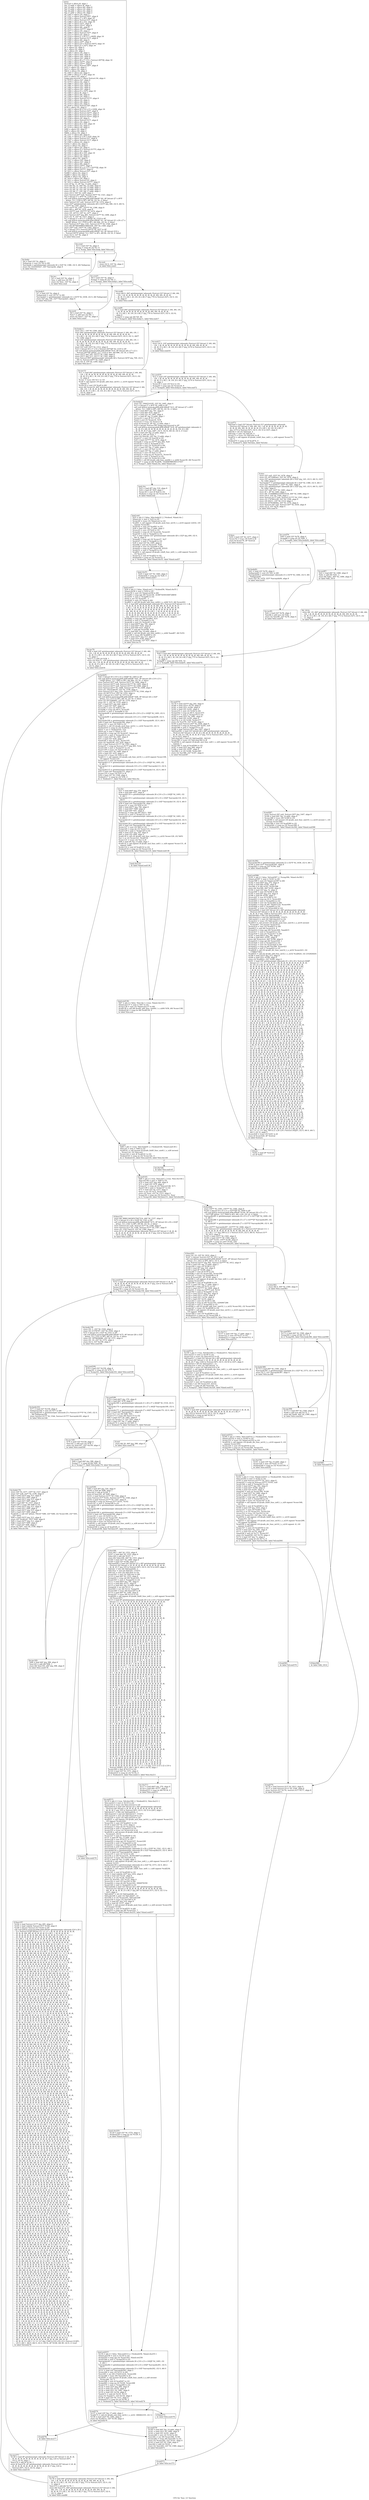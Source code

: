 digraph "CFG for 'func_12' function" {
	label="CFG for 'func_12' function";

	Node0xaab20a0 [shape=record,label="{entry:\l  %retval = alloca i8, align 1\l  %p_13.addr = alloca i8, align 1\l  %p_14.addr = alloca i64, align 8\l  %p_15.addr = alloca i16, align 2\l  %p_16.addr = alloca i32, align 4\l  %p_17.addr = alloca i16, align 2\l  %l_1293 = alloca i16, align 2\l  %l_1321 = alloca %struct.S0**, align 8\l  %l_1338 = alloca [7 x i8*], align 16\l  %l_1374 = alloca %struct.S3*, align 8\l  %l_1386 = alloca [6 x i32], align 16\l  %l_1397 = alloca i32**, align 8\l  %l_1396 = alloca i32***, align 8\l  %l_1418 = alloca i64, align 8\l  %l_1474 = alloca i32****, align 8\l  %l_1477 = alloca i16, align 2\l  %l_1498 = alloca %struct.S2**, align 8\l  %l_1515 = alloca i32, align 4\l  %l_1518 = alloca [1 x [8 x [7 x i64]]], align 16\l  %l_1546 = alloca %struct.S1**, align 8\l  %l_1560 = alloca i64, align 8\l  %l_1583 = alloca i16**, align 8\l  %l_1637 = alloca [10 x %struct.S0**], align 16\l  %l_1638 = alloca [2 x i32*], align 16\l  %i = alloca i32, align 4\l  %j = alloca i32, align 4\l  %k = alloca i32, align 4\l  %l_1284 = alloca i16, align 2\l  %l_1294 = alloca i64*, align 8\l  %l_1306 = alloca i16*, align 8\l  %l_1312 = alloca i32*, align 8\l  %l_1319 = alloca [8 x [7 x [2 x %struct.S0**]]], align 16\l  %l_1384 = alloca i32***, align 8\l  %l_1395 = alloca i32***, align 8\l  %l_1429 = alloca %struct.S4**, align 8\l  %i12 = alloca i32, align 4\l  %j13 = alloca i32, align 4\l  %k14 = alloca i32, align 4\l  %l_1465 = alloca i32, align 4\l  %l_1466 = alloca [7 x i8*], align 16\l  %i23 = alloca i32, align 4\l  %agg.tmp.ensured = alloca %struct.S4, align 4\l  %l_1478 = alloca i32*, align 8\l  %l_1479 = alloca i32, align 4\l  %l_1480 = alloca i32*, align 8\l  %l_1481 = alloca i32*, align 8\l  %l_1482 = alloca i32*, align 8\l  %l_1483 = alloca i32*, align 8\l  %l_1484 = alloca [3 x i32*], align 16\l  %l_1485 = alloca i8, align 1\l  %l_1486 = alloca i64, align 8\l  %l_1500 = alloca i16, align 2\l  %l_1503 = alloca %struct.S1***, align 8\l  %l_1506 = alloca i32, align 4\l  %l_1514 = alloca i16, align 2\l  %l_1574 = alloca i32, align 4\l  %l_1630 = alloca %struct.S4*, align 8\l  %i78 = alloca i32, align 4\l  %l_1493 = alloca [8 x [10 x [3 x i16]]], align 16\l  %l_1494 = alloca %struct.S2**, align 8\l  %l_1495 = alloca %struct.S2***, align 8\l  %l_1496 = alloca %struct.S2***, align 8\l  %l_1499 = alloca %struct.S2***, align 8\l  %l_1538 = alloca i32, align 4\l  %l_1544 = alloca %struct.S1**, align 8\l  %l_1552 = alloca i32, align 4\l  %l_1573 = alloca [4 x i32], align 16\l  %l_1578 = alloca i32, align 4\l  %l_1579 = alloca i32, align 4\l  %i92 = alloca i32, align 4\l  %j93 = alloca i32, align 4\l  %k94 = alloca i32, align 4\l  %l_1537 = alloca i64, align 8\l  %l_1541 = alloca [2 x [6 x i32]], align 16\l  %l_1548 = alloca %struct.S1*, align 8\l  %l_1547 = alloca %struct.S1**, align 8\l  %l_1580 = alloca i32, align 4\l  %i152 = alloca i32, align 4\l  %j153 = alloca i32, align 4\l  %l_1526 = alloca i32, align 4\l  %l_1545 = alloca [5 x %struct.S1***], align 16\l  %l_1550 = alloca i32, align 4\l  %l_1551 = alloca [6 x i32], align 16\l  %l_1571 = alloca i32, align 4\l  %l_1572 = alloca i32, align 4\l  %i159 = alloca i32, align 4\l  %l_1527 = alloca i16*, align 8\l  %l_1536 = alloca i32*, align 8\l  %l_1553 = alloca i64, align 8\l  %l_1584 = alloca i16***, align 8\l  %l_1609 = alloca [4 x [5 x [7 x i32***]]], align 16\l  %l_1608 = alloca i32****, align 8\l  %l_1613 = alloca %struct.S1*, align 8\l  %i288 = alloca i32, align 4\l  %j289 = alloca i32, align 4\l  %k290 = alloca i32, align 4\l  %l_1610 = alloca i16, align 2\l  %l_1611 = alloca %struct.S3, align 4\l  %l_1612 = alloca %struct.S2****, align 8\l  store i8 %p_13, i8* %p_13.addr, align 1\l  store i64 %p_14, i64* %p_14.addr, align 8\l  store i16 %p_15, i16* %p_15.addr, align 2\l  store i32 %p_16, i32* %p_16.addr, align 4\l  store i16 %p_17, i16* %p_17.addr, align 2\l  store i16 0, i16* %l_1293, align 2\l  store %struct.S0** null, %struct.S0*** %l_1321, align 8\l  %0 = bitcast [7 x i8*]* %l_1338 to i8*\l  call void @llvm.memcpy.p0i8.p0i8.i64(i8* %0, i8* bitcast ([7 x i8*]*\l... @func_12.l_1338 to i8*), i64 56, i32 16, i1 false)\l  store %struct.S3* null, %struct.S3** %l_1374, align 8\l  store i32** getelementptr inbounds ([9 x i32*]* @g_368, i32 0, i64 5),\l... i32*** %l_1397, align 8\l  store i32*** %l_1397, i32**** %l_1396, align 8\l  store i64 0, i64* %l_1418, align 8\l  store i32**** null, i32***** %l_1474, align 8\l  store i16 -28715, i16* %l_1477, align 2\l  store %struct.S2** @g_463, %struct.S2*** %l_1498, align 8\l  store i32 -9, i32* %l_1515, align 4\l  %1 = bitcast [1 x [8 x [7 x i64]]]* %l_1518 to i8*\l  call void @llvm.memcpy.p0i8.p0i8.i64(i8* %1, i8* bitcast ([1 x [8 x [7 x\l... i64]]]* @func_12.l_1518 to i8*), i64 448, i32 16, i1 false)\l  store %struct.S1** @g_1161, %struct.S1*** %l_1546, align 8\l  store i64 8070830990219891056, i64* %l_1560, align 8\l  store i16** null, i16*** %l_1583, align 8\l  %2 = bitcast [10 x %struct.S0**]* %l_1637 to i8*\l  call void @llvm.memcpy.p0i8.p0i8.i64(i8* %2, i8* bitcast ([10 x\l... %struct.S0**]* @func_12.l_1637 to i8*), i64 80, i32 16, i1 false)\l  store i32 0, i32* %i, align 4\l  br label %for.cond\l}"];
	Node0xaab20a0 -> Node0xaab20d0;
	Node0xaab20d0 [shape=record,label="{for.cond:                                         \l  %3 = load i32* %i, align 4\l  %cmp = icmp slt i32 %3, 6\l  br i1 %cmp, label %for.body, label %for.end\l|{<s0>T|<s1>F}}"];
	Node0xaab20d0:s0 -> Node0xaab2100;
	Node0xaab20d0:s1 -> Node0xaab2160;
	Node0xaab2100 [shape=record,label="{for.body:                                         \l  %4 = load i32* %i, align 4\l  %idxprom = sext i32 %4 to i64\l  %arrayidx = getelementptr inbounds [6 x i32]* %l_1386, i32 0, i64 %idxprom\l  store i32 1422445027, i32* %arrayidx, align 4\l  br label %for.inc\l}"];
	Node0xaab2100 -> Node0xaab2130;
	Node0xaab2130 [shape=record,label="{for.inc:                                          \l  %5 = load i32* %i, align 4\l  %inc = add nsw i32 %5, 1\l  store i32 %inc, i32* %i, align 4\l  br label %for.cond\l}"];
	Node0xaab2130 -> Node0xaab20d0;
	Node0xaab2160 [shape=record,label="{for.end:                                          \l  store i32 0, i32* %i, align 4\l  br label %for.cond1\l}"];
	Node0xaab2160 -> Node0xaab2190;
	Node0xaab2190 [shape=record,label="{for.cond1:                                        \l  %6 = load i32* %i, align 4\l  %cmp2 = icmp slt i32 %6, 2\l  br i1 %cmp2, label %for.body3, label %for.end8\l|{<s0>T|<s1>F}}"];
	Node0xaab2190:s0 -> Node0xaab21c0;
	Node0xaab2190:s1 -> Node0xaab2220;
	Node0xaab21c0 [shape=record,label="{for.body3:                                        \l  %7 = load i32* %i, align 4\l  %idxprom4 = sext i32 %7 to i64\l  %arrayidx5 = getelementptr inbounds [2 x i32*]* %l_1638, i32 0, i64 %idxprom4\l  store i32* @g_100, i32** %arrayidx5, align 8\l  br label %for.inc6\l}"];
	Node0xaab21c0 -> Node0xaab21f0;
	Node0xaab21f0 [shape=record,label="{for.inc6:                                         \l  %8 = load i32* %i, align 4\l  %inc7 = add nsw i32 %8, 1\l  store i32 %inc7, i32* %i, align 4\l  br label %for.cond1\l}"];
	Node0xaab21f0 -> Node0xaab2190;
	Node0xaab2220 [shape=record,label="{for.end8:                                         \l  store i64 6, i64* getelementptr inbounds (%struct.S2* bitcast (\{ i64, i64,\l... i16, \{ i8, i8, i8, i8, i8, i8, i8, i8, i8, i8, i8, i8, i64, i64, i8, i8, i8,\l... i8, i8, [3 x i8] \}, i8, i16, [4 x i8] \}* @g_776 to %struct.S2*), i32 0, i32\l... 0), align 8\l  br label %for.cond9\l}"];
	Node0xaab2220 -> Node0xaab2250;
	Node0xaab2250 [shape=record,label="{for.cond9:                                        \l  %9 = load i64* getelementptr inbounds (%struct.S2* bitcast (\{ i64, i64, i16,\l... \{ i8, i8, i8, i8, i8, i8, i8, i8, i8, i8, i8, i8, i64, i64, i8, i8, i8, i8,\l... i8, [3 x i8] \}, i8, i16, [4 x i8] \}* @g_776 to %struct.S2*), i32 0, i32 0),\l... align 8\l  %cmp10 = icmp ugt i64 %9, 60\l  br i1 %cmp10, label %for.body11, label %for.end17\l|{<s0>T|<s1>F}}"];
	Node0xaab2250:s0 -> Node0xaab2280;
	Node0xaab2250:s1 -> Node0xaab22e0;
	Node0xaab2280 [shape=record,label="{for.body11:                                       \l  store i16 1, i16* %l_1284, align 2\l  store i64* getelementptr inbounds (%struct.S2* bitcast (\{ i64, i64, i16, \{\l... i8, i8, i8, i8, i8, i8, i8, i8, i8, i8, i8, i8, i64, i64, i8, i8, i8, i8, i8,\l... [3 x i8] \}, i8, i16, [4 x i8] \}* @g_776 to %struct.S2*), i32 0, i32 1), i64**\l... %l_1294, align 8\l  store i16* getelementptr inbounds (%struct.S2* bitcast (\{ i64, i64, i16, \{\l... i8, i8, i8, i8, i8, i8, i8, i8, i8, i8, i8, i8, i64, i64, i8, i8, i8, i8, i8,\l... [3 x i8] \}, i8, i16, [4 x i8] \}* @g_775 to %struct.S2*), i32 0, i32 5), i16**\l... %l_1306, align 8\l  store i32* null, i32** %l_1312, align 8\l  %10 = bitcast [8 x [7 x [2 x %struct.S0**]]]* %l_1319 to i8*\l  call void @llvm.memcpy.p0i8.p0i8.i64(i8* %10, i8* bitcast ([8 x [7 x [2 x\l... %struct.S0**]]]* @func_12.l_1319 to i8*), i64 896, i32 16, i1 false)\l  store i32*** @g_162, i32**** %l_1384, align 8\l  store i32*** @g_513, i32**** %l_1395, align 8\l  store %struct.S4** getelementptr inbounds ([6 x %struct.S4*]* @g_709, i32 0,\l... i64 3), %struct.S4*** %l_1429, align 8\l  store i16 -9, i16* %l_1284, align 2\l  br label %for.inc15\l}"];
	Node0xaab2280 -> Node0xaab22b0;
	Node0xaab22b0 [shape=record,label="{for.inc15:                                        \l  %11 = load i64* getelementptr inbounds (%struct.S2* bitcast (\{ i64, i64,\l... i16, \{ i8, i8, i8, i8, i8, i8, i8, i8, i8, i8, i8, i8, i64, i64, i8, i8, i8,\l... i8, i8, [3 x i8] \}, i8, i16, [4 x i8] \}* @g_776 to %struct.S2*), i32 0, i32\l... 0), align 8\l  %conv = trunc i64 %11 to i16\l  %call = call signext i16 @safe_add_func_int16_t_s_s(i16 signext %conv, i16\l... signext 7)\l  %conv16 = sext i16 %call to i64\l  store i64 %conv16, i64* getelementptr inbounds (%struct.S2* bitcast (\{ i64,\l... i64, i16, \{ i8, i8, i8, i8, i8, i8, i8, i8, i8, i8, i8, i8, i64, i64, i8, i8,\l... i8, i8, i8, [3 x i8] \}, i8, i16, [4 x i8] \}* @g_776 to %struct.S2*), i32 0,\l... i32 0), align 8\l  br label %for.cond9\l}"];
	Node0xaab22b0 -> Node0xaab2250;
	Node0xaab22e0 [shape=record,label="{for.end17:                                        \l  store i16 0, i16* getelementptr inbounds (%struct.S2* bitcast (\{ i64, i64,\l... i16, \{ i8, i8, i8, i8, i8, i8, i8, i8, i8, i8, i8, i8, i64, i64, i8, i8, i8,\l... i8, i8, [3 x i8] \}, i8, i16, [4 x i8] \}* @g_1274 to %struct.S2*), i32 0, i32\l... 5), align 2\l  br label %for.cond18\l}"];
	Node0xaab22e0 -> Node0xaab2310;
	Node0xaab2310 [shape=record,label="{for.cond18:                                       \l  %12 = load i16* getelementptr inbounds (%struct.S2* bitcast (\{ i64, i64,\l... i16, \{ i8, i8, i8, i8, i8, i8, i8, i8, i8, i8, i8, i8, i64, i64, i8, i8, i8,\l... i8, i8, [3 x i8] \}, i8, i16, [4 x i8] \}* @g_1274 to %struct.S2*), i32 0, i32\l... 5), align 2\l  %conv19 = zext i16 %12 to i32\l  %cmp20 = icmp sge i32 %conv19, 9\l  br i1 %cmp20, label %for.body22, label %for.end72\l|{<s0>T|<s1>F}}"];
	Node0xaab2310:s0 -> Node0xaab2340;
	Node0xaab2310:s1 -> Node0xaab2460;
	Node0xaab2340 [shape=record,label="{for.body22:                                       \l  store i32 -1944314195, i32* %l_1465, align 4\l  %13 = bitcast [7 x i8*]* %l_1466 to i8*\l  call void @llvm.memcpy.p0i8.p0i8.i64(i8* %13, i8* bitcast ([7 x i8*]*\l... @func_12.l_1466 to i8*), i64 56, i32 16, i1 false)\l  %14 = load i64** @g_791, align 8\l  %15 = load i64* %14, align 8\l  %16 = load i32* %l_1465, align 4\l  %17 = load i8* %p_13.addr, align 1\l  %conv24 = sext i8 %17 to i32\l  %and = and i32 %conv24, %16\l  %conv25 = trunc i32 %and to i8\l  store i8 %conv25, i8* %p_13.addr, align 1\l  %18 = bitcast %struct.S4* %agg.tmp.ensured to i8*\l  call void @llvm.memcpy.p0i8.p0i8.i64(i8* %18, i8* getelementptr inbounds (\{\l... i8, i8, [2 x i8], i8, i8, i8, i8, i8, i8, i8, i8, i8, i8, i8, i16, [2 x i8],\l... i8, i8, i8, i8 \}* @g_1467, i32 0, i32 0), i64 24, i32 4, i1 true)\l  %19 = load i16* %p_15.addr, align 2\l  %inc26 = add i16 %19, 1\l  store i16 %inc26, i16* %p_15.addr, align 2\l  %conv27 = zext i16 %inc26 to i32\l  %20 = load i32***** %l_1474, align 8\l  %cmp28 = icmp ne i32**** @g_202, %20\l  %conv29 = zext i1 %cmp28 to i32\l  %conv30 = sext i32 %conv29 to i64\l  %21 = load i16* %p_17.addr, align 2\l  %conv31 = sext i16 %21 to i32\l  %22 = load i16* %p_17.addr, align 2\l  %conv32 = sext i16 %22 to i32\l  %cmp33 = icmp eq i32 %conv31, %conv32\l  %conv34 = zext i1 %cmp33 to i32\l  %conv35 = sext i32 %conv34 to i64\l  %call36 = call i64 @safe_add_func_uint64_t_u_u(i64 %conv30, i64 %conv35)\l  %cmp37 = icmp ne i64 %call36, 7224085984395157057\l  br i1 %cmp37, label %land.rhs, label %land.end\l|{<s0>T|<s1>F}}"];
	Node0xaab2340:s0 -> Node0xaab2370;
	Node0xaab2340:s1 -> Node0xaab23a0;
	Node0xaab2370 [shape=record,label="{land.rhs:                                         \l  %23 = load i8** @g_519, align 8\l  %24 = load i8* %23, align 1\l  %conv39 = zext i8 %24 to i32\l  %tobool = icmp ne i32 %conv39, 0\l  br label %land.end\l}"];
	Node0xaab2370 -> Node0xaab23a0;
	Node0xaab23a0 [shape=record,label="{land.end:                                         \l  %25 = phi i1 [ false, %for.body22 ], [ %tobool, %land.rhs ]\l  %land.ext = zext i1 %25 to i32\l  %conv40 = trunc i32 %land.ext to i16\l  %call41 = call signext i16 @safe_mod_func_int16_t_s_s(i16 signext 22432, i16\l... signext %conv40)\l  %conv42 = sext i16 %call41 to i32\l  %26 = load i16* %p_17.addr, align 2\l  %conv43 = sext i16 %26 to i32\l  %cmp44 = icmp slt i32 %conv42, %conv43\l  %conv45 = zext i1 %cmp44 to i32\l  %27 = load volatile i32* getelementptr inbounds ([6 x i32]* @g_400, i32 0,\l... i64 3), align 4\l  %cmp46 = icmp sgt i32 %conv27, %27\l  %conv47 = zext i1 %cmp46 to i32\l  %28 = load i32* %l_1465, align 4\l  %and48 = and i32 %conv47, %28\l  %conv49 = zext i32 %and48 to i64\l  %cmp50 = icmp eq i64 %conv49, 65535\l  %conv51 = zext i1 %cmp50 to i32\l  %call52 = call signext i8 @safe_rshift_func_int8_t_s_u(i8 signext %conv25,\l... i32 %conv51)\l  %conv53 = sext i8 %call52 to i32\l  %tobool54 = icmp ne i32 %conv53, 0\l  br i1 %tobool54, label %land.rhs55, label %land.end57\l|{<s0>T|<s1>F}}"];
	Node0xaab23a0:s0 -> Node0xaab23d0;
	Node0xaab23a0:s1 -> Node0xaab2400;
	Node0xaab23d0 [shape=record,label="{land.rhs55:                                       \l  %29 = load i32* %l_1465, align 4\l  %tobool56 = icmp ne i32 %29, 0\l  br label %land.end57\l}"];
	Node0xaab23d0 -> Node0xaab2400;
	Node0xaab2400 [shape=record,label="{land.end57:                                       \l  %30 = phi i1 [ false, %land.end ], [ %tobool56, %land.rhs55 ]\l  %land.ext58 = zext i1 %30 to i32\l  %conv59 = sext i32 %land.ext58 to i64\l  %cmp60 = icmp uge i64 %conv59, -4198754593308728850\l  %conv61 = zext i1 %cmp60 to i32\l  %neg = xor i32 %conv61, -1\l  %conv62 = sext i32 %neg to i64\l  %call63 = call i64 @safe_add_func_int64_t_s_s(i64 %15, i64 %conv62)\l  %31 = load i64* getelementptr inbounds ([5 x %struct.S1]* bitcast (\<\{ \{ i8,\l... i8, i8, i8, i8, i8, i8, i8, i8, i8, i8, i8, i64, i64, i8, i8, i8, i8, i8, [3\l... x i8] \}, \{ i8, i8, i8, i8, i8, i8, i8, i8, i8, i8, i8, i8, i64, i64, i8, i8,\l... i8, i8, i8, [3 x i8] \}, \{ i8, i8, i8, i8, i8, i8, i8, i8, i8, i8, i8, i8,\l... i64, i64, i8, i8, i8, i8, i8, [3 x i8] \}, \{ i8, i8, i8, i8, i8, i8, i8, i8,\l... i8, i8, i8, i8, i64, i64, i8, i8, i8, i8, i8, [3 x i8] \}, \{ i8, i8, i8, i8,\l... i8, i8, i8, i8, i8, i8, i8, i8, i64, i64, i8, i8, i8, i8, i8, [3 x i8] \} \}\>*\l... @g_1385 to [5 x %struct.S1]*), i32 0, i64 0, i32 4), align 8\l  %cmp64 = icmp sge i64 %call63, %31\l  %conv65 = zext i1 %cmp64 to i32\l  %conv66 = sext i32 %conv65 to i64\l  %32 = load i64*** @g_790, align 8\l  %33 = load i64** %32, align 8\l  %34 = load i64* %33, align 8\l  %and67 = and i64 %conv66, %34\l  %35 = load i64* %p_14.addr, align 8\l  %call68 = call i64 @safe_sub_func_int64_t_s_s(i64 %and67, i64 %35)\l  %conv69 = trunc i64 %call68 to i32\l  %36 = load i32*** @g_513, align 8\l  %37 = load i32** %36, align 8\l  store i32 %conv69, i32* %37, align 4\l  br label %for.inc70\l}"];
	Node0xaab2400 -> Node0xaab2430;
	Node0xaab2430 [shape=record,label="{for.inc70:                                        \l  %38 = load i16* getelementptr inbounds (%struct.S2* bitcast (\{ i64, i64,\l... i16, \{ i8, i8, i8, i8, i8, i8, i8, i8, i8, i8, i8, i8, i64, i64, i8, i8, i8,\l... i8, i8, [3 x i8] \}, i8, i16, [4 x i8] \}* @g_1274 to %struct.S2*), i32 0, i32\l... 5), align 2\l  %inc71 = add i16 %38, 1\l  store i16 %inc71, i16* getelementptr inbounds (%struct.S2* bitcast (\{ i64,\l... i64, i16, \{ i8, i8, i8, i8, i8, i8, i8, i8, i8, i8, i8, i8, i64, i64, i8, i8,\l... i8, i8, i8, [3 x i8] \}, i8, i16, [4 x i8] \}* @g_1274 to %struct.S2*), i32 0,\l... i32 5), align 2\l  br label %for.cond18\l}"];
	Node0xaab2430 -> Node0xaab2310;
	Node0xaab2460 [shape=record,label="{for.end72:                                        \l  %bf.load = load i32* bitcast (%struct.S1* getelementptr inbounds\l... (%struct.S2* bitcast (\{ i64, i64, i16, \{ i8, i8, i8, i8, i8, i8, i8, i8, i8,\l... i8, i8, i8, i64, i64, i8, i8, i8, i8, i8, [3 x i8] \}, i8, i16, [4 x i8] \}*\l... @g_1274 to %struct.S2*), i32 0, i32 3) to i32*), align 8\l  %bf.shl = shl i32 %bf.load, 4\l  %bf.ashr = ashr i32 %bf.shl, 4\l  %conv73 = trunc i32 %bf.ashr to i8\l  %call74 = call signext i8 @safe_rshift_func_int8_t_s_u(i8 signext %conv73,\l... i32 7)\l  %tobool75 = icmp ne i8 %call74, 0\l  br i1 %tobool75, label %if.then, label %if.else\l|{<s0>T|<s1>F}}"];
	Node0xaab2460:s0 -> Node0xaab2490;
	Node0xaab2460:s1 -> Node0xaab24c0;
	Node0xaab2490 [shape=record,label="{if.then:                                          \l  %39 = load i16* %l_1477, align 2\l  %conv76 = trunc i16 %39 to i8\l  store i8 %conv76, i8* %retval\l  br label %return\l}"];
	Node0xaab2490 -> Node0xaab3000;
	Node0xaab24c0 [shape=record,label="{if.else:                                          \l  store i32* null, i32** %l_1478, align 8\l  store i32 1871068263, i32* %l_1479, align 4\l  store i32* getelementptr inbounds ([6 x i32]* @g_145, i32 0, i64 3), i32**\l... %l_1480, align 8\l  %arrayidx77 = getelementptr inbounds [6 x i32]* %l_1386, i32 0, i64 3\l  store i32* %arrayidx77, i32** %l_1481, align 8\l  store i32* getelementptr inbounds ([6 x i32]* @g_145, i32 0, i64 5), i32**\l... %l_1482, align 8\l  store i32* null, i32** %l_1483, align 8\l  store i8 1, i8* %l_1485, align 1\l  store i64 -3140868623195033234, i64* %l_1486, align 8\l  store i16 0, i16* %l_1500, align 2\l  store %struct.S1*** null, %struct.S1**** %l_1503, align 8\l  store i32 1747803109, i32* %l_1506, align 4\l  store i16 20211, i16* %l_1514, align 2\l  store i32 2079186464, i32* %l_1574, align 4\l  store %struct.S4* null, %struct.S4** %l_1630, align 8\l  store i32 0, i32* %i78, align 4\l  br label %for.cond79\l}"];
	Node0xaab24c0 -> Node0xaab24f0;
	Node0xaab24f0 [shape=record,label="{for.cond79:                                       \l  %40 = load i32* %i78, align 4\l  %cmp80 = icmp slt i32 %40, 3\l  br i1 %cmp80, label %for.body82, label %for.end87\l|{<s0>T|<s1>F}}"];
	Node0xaab24f0:s0 -> Node0xaab2520;
	Node0xaab24f0:s1 -> Node0xaab2580;
	Node0xaab2520 [shape=record,label="{for.body82:                                       \l  %41 = load i32* %i78, align 4\l  %idxprom83 = sext i32 %41 to i64\l  %arrayidx84 = getelementptr inbounds [3 x i32*]* %l_1484, i32 0, i64\l... %idxprom83\l  store i32* %l_1479, i32** %arrayidx84, align 8\l  br label %for.inc85\l}"];
	Node0xaab2520 -> Node0xaab2550;
	Node0xaab2550 [shape=record,label="{for.inc85:                                        \l  %42 = load i32* %i78, align 4\l  %inc86 = add nsw i32 %42, 1\l  store i32 %inc86, i32* %i78, align 4\l  br label %for.cond79\l}"];
	Node0xaab2550 -> Node0xaab24f0;
	Node0xaab2580 [shape=record,label="{for.end87:                                        \l  %43 = load i64* %l_1486, align 8\l  %dec = add i64 %43, -1\l  store i64 %dec, i64* %l_1486, align 8\l  br label %lbl_1614\l}"];
	Node0xaab2580 -> Node0xaab25b0;
	Node0xaab25b0 [shape=record,label="{lbl_1614:                                         \l  store i64 -19, i64* getelementptr inbounds (%struct.S2* bitcast (\{ i64, i64,\l... i16, \{ i8, i8, i8, i8, i8, i8, i8, i8, i8, i8, i8, i8, i64, i64, i8, i8, i8,\l... i8, i8, [3 x i8] \}, i8, i16, [4 x i8] \}* @g_775 to %struct.S2*), i32 0, i32\l... 1), align 8\l  br label %for.cond88\l}"];
	Node0xaab25b0 -> Node0xaab25e0;
	Node0xaab25e0 [shape=record,label="{for.cond88:                                       \l  %44 = load i64* getelementptr inbounds (%struct.S2* bitcast (\{ i64, i64,\l... i16, \{ i8, i8, i8, i8, i8, i8, i8, i8, i8, i8, i8, i8, i64, i64, i8, i8, i8,\l... i8, i8, [3 x i8] \}, i8, i16, [4 x i8] \}* @g_775 to %struct.S2*), i32 0, i32\l... 1), align 8\l  %cmp89 = icmp ugt i64 %44, 52\l  br i1 %cmp89, label %for.body91, label %for.end374\l|{<s0>T|<s1>F}}"];
	Node0xaab25e0:s0 -> Node0xaab2610;
	Node0xaab25e0:s1 -> Node0xaab2f40;
	Node0xaab2610 [shape=record,label="{for.body91:                                       \l  %45 = bitcast [8 x [10 x [3 x i16]]]* %l_1493 to i8*\l  call void @llvm.memcpy.p0i8.p0i8.i64(i8* %45, i8* bitcast ([8 x [10 x [3 x\l... i16]]]* @func_12.l_1493 to i8*), i64 480, i32 16, i1 false)\l  store %struct.S2** null, %struct.S2*** %l_1494, align 8\l  store %struct.S2*** null, %struct.S2**** %l_1495, align 8\l  store %struct.S2*** null, %struct.S2**** %l_1496, align 8\l  store %struct.S2*** %l_1498, %struct.S2**** %l_1499, align 8\l  store i32 -1623538230, i32* %l_1538, align 4\l  store %struct.S1** @g_1161, %struct.S1*** %l_1544, align 8\l  store i32 94737312, i32* %l_1552, align 4\l  %46 = bitcast [4 x i32]* %l_1573 to i8*\l  call void @llvm.memcpy.p0i8.p0i8.i64(i8* %46, i8* bitcast ([4 x i32]*\l... @func_12.l_1573 to i8*), i64 16, i32 16, i1 false)\l  store i32 2013289462, i32* %l_1578, align 4\l  store i32 -1, i32* %l_1579, align 4\l  %47 = load i32** @g_449, align 8\l  %48 = load i32* %47, align 4\l  %conv95 = sext i32 %48 to i64\l  %cmp96 = icmp ule i64 9, %conv95\l  %conv97 = zext i1 %cmp96 to i32\l  %arrayidx98 = getelementptr inbounds [8 x [10 x [3 x i16]]]* %l_1493, i32 0,\l... i64 1\l  %arrayidx99 = getelementptr inbounds [10 x [3 x i16]]* %arrayidx98, i32 0,\l... i64 8\l  %arrayidx100 = getelementptr inbounds [3 x i16]* %arrayidx99, i32 0, i64 0\l  %49 = load i16* %arrayidx100, align 2\l  %conv101 = sext i16 %49 to i32\l  %call102 = call i32 @safe_mod_func_int32_t_s_s(i32 %conv101, i32 1)\l  %tobool103 = icmp ne i32 %call102, 0\l  %lnot = xor i1 %tobool103, true\l  %lnot.ext = zext i1 %lnot to i32\l  %cmp104 = icmp sgt i32 %conv97, %lnot.ext\l  %conv105 = zext i1 %cmp104 to i32\l  %50 = load i32** %l_1481, align 8\l  %51 = load i32* %50, align 4\l  %and106 = and i32 %51, %conv105\l  store i32 %and106, i32* %50, align 4\l  %52 = load %struct.S1**** %l_1503, align 8\l  %cmp107 = icmp eq %struct.S1*** @g_495, %52\l  %conv108 = zext i1 %cmp107 to i32\l  %conv109 = trunc i32 %conv108 to i16\l  %53 = load i32** %l_1480, align 8\l  %54 = load i32* %53, align 4\l  %conv110 = trunc i32 %54 to i16\l  %call111 = call signext i16 @safe_sub_func_int16_t_s_s(i16 signext %conv109,\l... i16 signext %conv110)\l  %conv112 = sext i16 %call111 to i32\l  %arrayidx113 = getelementptr inbounds [8 x [10 x [3 x i16]]]* %l_1493, i32\l... 0, i64 3\l  %arrayidx114 = getelementptr inbounds [10 x [3 x i16]]* %arrayidx113, i32 0,\l... i64 3\l  %arrayidx115 = getelementptr inbounds [3 x i16]* %arrayidx114, i32 0, i64 0\l  %55 = load i16* %arrayidx115, align 2\l  %conv116 = trunc i16 %55 to i8\l  %56 = load i32* %l_1506, align 4\l  %tobool117 = icmp ne i32 %56, 0\l  br i1 %tobool117, label %lor.end, label %lor.rhs\l|{<s0>T|<s1>F}}"];
	Node0xaab2610:s0 -> Node0xaab26d0;
	Node0xaab2610:s1 -> Node0xaab2640;
	Node0xaab2640 [shape=record,label="{lor.rhs:                                          \l  %57 = load i64** @g_370, align 8\l  %58 = load i64* %57, align 8\l  %arrayidx118 = getelementptr inbounds [8 x [10 x [3 x i16]]]* %l_1493, i32\l... 0, i64 1\l  %arrayidx119 = getelementptr inbounds [10 x [3 x i16]]* %arrayidx118, i32 0,\l... i64 8\l  %arrayidx120 = getelementptr inbounds [3 x i16]* %arrayidx119, i32 0, i64 0\l  %59 = load i16* %arrayidx120, align 2\l  %conv121 = sext i16 %59 to i32\l  %60 = load i64*** @g_790, align 8\l  %61 = load i64** %60, align 8\l  %62 = load i64* %61, align 8\l  %cmp122 = icmp sge i64 20211, %62\l  %conv123 = zext i1 %cmp122 to i32\l  %arrayidx124 = getelementptr inbounds [8 x [10 x [3 x i16]]]* %l_1493, i32\l... 0, i64 1\l  %arrayidx125 = getelementptr inbounds [10 x [3 x i16]]* %arrayidx124, i32 0,\l... i64 8\l  %arrayidx126 = getelementptr inbounds [3 x i16]* %arrayidx125, i32 0, i64 0\l  %63 = load i16* %arrayidx126, align 2\l  %conv127 = sext i16 %63 to i32\l  %cmp128 = icmp sle i32 %conv123, %conv127\l  %conv129 = zext i1 %cmp128 to i32\l  %64 = load i32** @g_163, align 8\l  %65 = load i32* %64, align 4\l  %call130 = call i32 @safe_sub_func_uint32_t_u_u(i32 %conv129, i32 %65)\l  %or = or i32 %conv121, %call130\l  %conv131 = trunc i32 %or to i8\l  %66 = load i8* %p_13.addr, align 1\l  %call132 = call signext i8 @safe_mul_func_int8_t_s_s(i8 signext %conv131, i8\l... signext %66)\l  %conv133 = sext i8 %call132 to i32\l  %tobool134 = icmp ne i32 %conv133, 0\l  br i1 %tobool134, label %land.rhs135, label %land.end136\l|{<s0>T|<s1>F}}"];
	Node0xaab2640:s0 -> Node0xaab2670;
	Node0xaab2640:s1 -> Node0xaab26a0;
	Node0xaab2670 [shape=record,label="{land.rhs135:                                      \l  br label %land.end136\l}"];
	Node0xaab2670 -> Node0xaab26a0;
	Node0xaab26a0 [shape=record,label="{land.end136:                                      \l  %67 = phi i1 [ false, %lor.rhs ], [ true, %land.rhs135 ]\l  %land.ext137 = zext i1 %67 to i32\l  %conv138 = sext i32 %land.ext137 to i64\l  %call139 = call i64 @safe_add_func_uint64_t_u_u(i64 %58, i64 %conv138)\l  %tobool140 = icmp ne i64 %call139, 0\l  br label %lor.end\l}"];
	Node0xaab26a0 -> Node0xaab26d0;
	Node0xaab26d0 [shape=record,label="{lor.end:                                          \l  %68 = phi i1 [ true, %for.body91 ], [ %tobool140, %land.end136 ]\l  %lor.ext = zext i1 %68 to i32\l  %call141 = call zeroext i8 @safe_lshift_func_uint8_t_u_u(i8 zeroext\l... %conv116, i32 %lor.ext)\l  %conv142 = zext i8 %call141 to i32\l  %tobool143 = icmp ne i32 %conv142, 0\l  br i1 %tobool143, label %lor.end145, label %lor.rhs144\l|{<s0>T|<s1>F}}"];
	Node0xaab26d0:s0 -> Node0xaab2730;
	Node0xaab26d0:s1 -> Node0xaab2700;
	Node0xaab2700 [shape=record,label="{lor.rhs144:                                       \l  br label %lor.end145\l}"];
	Node0xaab2700 -> Node0xaab2730;
	Node0xaab2730 [shape=record,label="{lor.end145:                                       \l  %69 = phi i1 [ true, %lor.end ], [ true, %lor.rhs144 ]\l  %lor.ext146 = zext i1 %69 to i32\l  %70 = load i32** @g_449, align 8\l  %71 = load i32* %70, align 4\l  %cmp147 = icmp slt i32 %lor.ext146, %71\l  %conv148 = zext i1 %cmp147 to i32\l  %72 = load i32* %l_1515, align 4\l  %xor = xor i32 %72, %conv148\l  store i32 %xor, i32* %l_1515, align 4\l  %cmp149 = icmp ule i32 %conv112, %xor\l  br i1 %cmp149, label %if.then151, label %if.else284\l|{<s0>T|<s1>F}}"];
	Node0xaab2730:s0 -> Node0xaab2760;
	Node0xaab2730:s1 -> Node0xaab2be0;
	Node0xaab2760 [shape=record,label="{if.then151:                                       \l  store i64 3888134036527647314, i64* %l_1537, align 8\l  %73 = bitcast [2 x [6 x i32]]* %l_1541 to i8*\l  call void @llvm.memcpy.p0i8.p0i8.i64(i8* %73, i8* bitcast ([2 x [6 x i32]]*\l... @func_12.l_1541 to i8*), i64 48, i32 16, i1 false)\l  store %struct.S1* null, %struct.S1** %l_1548, align 8\l  store %struct.S1** %l_1548, %struct.S1*** %l_1547, align 8\l  store i32 -1301744214, i32* %l_1580, align 4\l  store i8 12, i8* getelementptr inbounds (%struct.S0* bitcast (\{ i8, i8, i8,\l... i8, i8, i8, i8, i8, i8, i8, i8, i8, i8, i8, i8, i8 \}* @g_124 to %struct.S0*),\l... i32 0, i32 4), align 1\l  br label %for.cond154\l}"];
	Node0xaab2760 -> Node0xaab2790;
	Node0xaab2790 [shape=record,label="{for.cond154:                                      \l  %74 = load i8* getelementptr inbounds (%struct.S0* bitcast (\{ i8, i8, i8,\l... i8, i8, i8, i8, i8, i8, i8, i8, i8, i8, i8, i8, i8 \}* @g_124 to %struct.S0*),\l... i32 0, i32 4), align 1\l  %conv155 = zext i8 %74 to i32\l  %cmp156 = icmp slt i32 %conv155, 58\l  br i1 %cmp156, label %for.body158, label %for.end279\l|{<s0>T|<s1>F}}"];
	Node0xaab2790:s0 -> Node0xaab27c0;
	Node0xaab2790:s1 -> Node0xaab2bb0;
	Node0xaab27c0 [shape=record,label="{for.body158:                                      \l  store i32 -1, i32* %l_1526, align 4\l  store i32 21376797, i32* %l_1550, align 4\l  %75 = bitcast [6 x i32]* %l_1551 to i8*\l  call void @llvm.memcpy.p0i8.p0i8.i64(i8* %75, i8* bitcast ([6 x i32]*\l... @func_12.l_1551 to i8*), i64 24, i32 16, i1 false)\l  store i32 -1879438086, i32* %l_1571, align 4\l  store i32 -10, i32* %l_1572, align 4\l  store i32 0, i32* %i159, align 4\l  br label %for.cond160\l}"];
	Node0xaab27c0 -> Node0xaab27f0;
	Node0xaab27f0 [shape=record,label="{for.cond160:                                      \l  %76 = load i32* %i159, align 4\l  %cmp161 = icmp slt i32 %76, 5\l  br i1 %cmp161, label %for.body163, label %for.end168\l|{<s0>T|<s1>F}}"];
	Node0xaab27f0:s0 -> Node0xaab2820;
	Node0xaab27f0:s1 -> Node0xaab2880;
	Node0xaab2820 [shape=record,label="{for.body163:                                      \l  %77 = load i32* %i159, align 4\l  %idxprom164 = sext i32 %77 to i64\l  %arrayidx165 = getelementptr inbounds [5 x %struct.S1***]* %l_1545, i32 0,\l... i64 %idxprom164\l  store %struct.S1*** %l_1544, %struct.S1**** %arrayidx165, align 8\l  br label %for.inc166\l}"];
	Node0xaab2820 -> Node0xaab2850;
	Node0xaab2850 [shape=record,label="{for.inc166:                                       \l  %78 = load i32* %i159, align 4\l  %inc167 = add nsw i32 %78, 1\l  store i32 %inc167, i32* %i159, align 4\l  br label %for.cond160\l}"];
	Node0xaab2850 -> Node0xaab27f0;
	Node0xaab2880 [shape=record,label="{for.end168:                                       \l  %79 = load i64** @g_370, align 8\l  %80 = load i64* %79, align 8\l  %arrayidx169 = getelementptr inbounds [1 x [8 x [7 x i64]]]* %l_1518, i32 0,\l... i64 0\l  %arrayidx170 = getelementptr inbounds [8 x [7 x i64]]* %arrayidx169, i32 0,\l... i64 1\l  %arrayidx171 = getelementptr inbounds [7 x i64]* %arrayidx170, i32 0, i64 0\l  %81 = load i64* %arrayidx171, align 8\l  %xor172 = xor i64 %80, %81\l  %conv173 = trunc i64 %xor172 to i32\l  %82 = load i32** %l_1481, align 8\l  store i32 %conv173, i32* %82, align 4\l  %83 = load i16* %p_17.addr, align 2\l  %tobool174 = icmp ne i16 %83, 0\l  br i1 %tobool174, label %if.then175, label %if.end\l|{<s0>T|<s1>F}}"];
	Node0xaab2880:s0 -> Node0xaab28b0;
	Node0xaab2880:s1 -> Node0xaab28e0;
	Node0xaab28b0 [shape=record,label="{if.then175:                                       \l  br label %for.end279\l}"];
	Node0xaab28b0 -> Node0xaab2bb0;
	Node0xaab28e0 [shape=record,label="{if.end:                                           \l  store i64 20, i64* @g_398, align 8\l  br label %for.cond176\l}"];
	Node0xaab28e0 -> Node0xaab2910;
	Node0xaab2910 [shape=record,label="{for.cond176:                                      \l  %84 = load i64* @g_398, align 8\l  %cmp177 = icmp eq i64 %84, 39\l  br i1 %cmp177, label %for.body179, label %for.end184\l|{<s0>T|<s1>F}}"];
	Node0xaab2910:s0 -> Node0xaab2940;
	Node0xaab2910:s1 -> Node0xaab29a0;
	Node0xaab2940 [shape=record,label="{for.body179:                                      \l  store i16* %l_1477, i16** %l_1527, align 8\l  store i32* null, i32** %l_1536, align 8\l  %85 = load i32*** @g_513, align 8\l  %86 = load i32** %85, align 8\l  %87 = load i32*** @g_513, align 8\l  %88 = load i32** %87, align 8\l  %89 = load i64* %l_1537, align 8\l  %conv180 = trunc i64 %89 to i32\l  %90 = load i32*** @g_513, align 8\l  %91 = load i32** %90, align 8\l  %92 = load i32*** @g_513, align 8\l  %93 = load i32** %92, align 8\l  %call181 = call i32* @func_79(i32* %86, i32* %88, i32 %conv180, i32* %91,\l... i32* %93)\l  %94 = load i32*** @g_513, align 8\l  store i32* %call181, i32** %94, align 8\l  %95 = load i32*** @g_513, align 8\l  %96 = load i32** %95, align 8\l  %97 = load i32* %96, align 4\l  store i32 %97, i32* %l_1538, align 4\l  br label %for.inc182\l}"];
	Node0xaab2940 -> Node0xaab2970;
	Node0xaab2970 [shape=record,label="{for.inc182:                                       \l  %98 = load i64* @g_398, align 8\l  %inc183 = add i64 %98, 1\l  store i64 %inc183, i64* @g_398, align 8\l  br label %for.cond176\l}"];
	Node0xaab2970 -> Node0xaab2910;
	Node0xaab29a0 [shape=record,label="{for.end184:                                       \l  %99 = load i8** @g_520, align 8\l  %100 = load i8* %99, align 1\l  %inc185 = add i8 %100, 1\l  store i8 %inc185, i8* %99, align 1\l  %101 = load %struct.S1*** %l_1544, align 8\l  store %struct.S1** %101, %struct.S1*** %l_1546, align 8\l  %102 = load %struct.S1*** %l_1547, align 8\l  %cmp186 = icmp ne %struct.S1** %101, %102\l  %conv187 = zext i1 %cmp186 to i32\l  %arrayidx188 = getelementptr inbounds [8 x [10 x [3 x i16]]]* %l_1493, i32\l... 0, i64 2\l  %arrayidx189 = getelementptr inbounds [10 x [3 x i16]]* %arrayidx188, i32 0,\l... i64 5\l  %arrayidx190 = getelementptr inbounds [3 x i16]* %arrayidx189, i32 0, i64 2\l  %103 = load i16* %arrayidx190, align 2\l  %conv191 = sext i16 %103 to i32\l  %cmp192 = icmp ne i32 %conv187, %conv191\l  %conv193 = zext i1 %cmp192 to i32\l  %conv194 = trunc i32 %conv193 to i8\l  %call195 = call zeroext i8 @safe_mul_func_uint8_t_u_u(i8 zeroext %inc185, i8\l... zeroext %conv194)\l  %tobool196 = icmp ne i8 %call195, 0\l  br i1 %tobool196, label %if.then197, label %if.else198\l|{<s0>T|<s1>F}}"];
	Node0xaab29a0:s0 -> Node0xaab29d0;
	Node0xaab29a0:s1 -> Node0xaab2a00;
	Node0xaab29d0 [shape=record,label="{if.then197:                                       \l  %104 = load %struct.S1*** @g_495, align 8\l  %105 = load volatile %struct.S1** %104, align 8\l  %106 = bitcast %struct.S1* %105 to i8*\l  call void @llvm.memcpy.p0i8.p0i8.i64(i8* getelementptr inbounds ([10 x [9 x\l... [2 x %struct.S1]]]* bitcast (\<\{ \<\{ \<\{ \{ i8, i8, i8, i8, i8, i8, i8, i8, i8,\l... i8, i8, i8, i64, i64, i8, i8, i8, i8, i8, [3 x i8] \}, \{ i8, i8, i8, i8, i8,\l... i8, i8, i8, i8, i8, i8, i8, i64, i64, i8, i8, i8, i8, i8, [3 x i8] \} \}\>, \<\{ \{\l... i8, i8, i8, i8, i8, i8, i8, i8, i8, i8, i8, i8, i64, i64, i8, i8, i8, i8, i8,\l... [3 x i8] \}, \{ i8, i8, i8, i8, i8, i8, i8, i8, i8, i8, i8, i8, i64, i64, i8,\l... i8, i8, i8, i8, [3 x i8] \} \}\>, \<\{ \{ i8, i8, i8, i8, i8, i8, i8, i8, i8, i8,\l... i8, i8, i64, i64, i8, i8, i8, i8, i8, [3 x i8] \}, \{ i8, i8, i8, i8, i8, i8,\l... i8, i8, i8, i8, i8, i8, i64, i64, i8, i8, i8, i8, i8, [3 x i8] \} \}\>, \<\{ \{ i8,\l... i8, i8, i8, i8, i8, i8, i8, i8, i8, i8, i8, i64, i64, i8, i8, i8, i8, i8, [3\l... x i8] \}, \{ i8, i8, i8, i8, i8, i8, i8, i8, i8, i8, i8, i8, i64, i64, i8, i8,\l... i8, i8, i8, [3 x i8] \} \}\>, \<\{ \{ i8, i8, i8, i8, i8, i8, i8, i8, i8, i8, i8,\l... i8, i64, i64, i8, i8, i8, i8, i8, [3 x i8] \}, \{ i8, i8, i8, i8, i8, i8, i8,\l... i8, i8, i8, i8, i8, i64, i64, i8, i8, i8, i8, i8, [3 x i8] \} \}\>, \<\{ \{ i8, i8,\l... i8, i8, i8, i8, i8, i8, i8, i8, i8, i8, i64, i64, i8, i8, i8, i8, i8, [3 x\l... i8] \}, \{ i8, i8, i8, i8, i8, i8, i8, i8, i8, i8, i8, i8, i64, i64, i8, i8,\l... i8, i8, i8, [3 x i8] \} \}\>, \<\{ \{ i8, i8, i8, i8, i8, i8, i8, i8, i8, i8, i8,\l... i8, i64, i64, i8, i8, i8, i8, i8, [3 x i8] \}, \{ i8, i8, i8, i8, i8, i8, i8,\l... i8, i8, i8, i8, i8, i64, i64, i8, i8, i8, i8, i8, [3 x i8] \} \}\>, \<\{ \{ i8, i8,\l... i8, i8, i8, i8, i8, i8, i8, i8, i8, i8, i64, i64, i8, i8, i8, i8, i8, [3 x\l... i8] \}, \{ i8, i8, i8, i8, i8, i8, i8, i8, i8, i8, i8, i8, i64, i64, i8, i8,\l... i8, i8, i8, [3 x i8] \} \}\>, \<\{ \{ i8, i8, i8, i8, i8, i8, i8, i8, i8, i8, i8,\l... i8, i64, i64, i8, i8, i8, i8, i8, [3 x i8] \}, \{ i8, i8, i8, i8, i8, i8, i8,\l... i8, i8, i8, i8, i8, i64, i64, i8, i8, i8, i8, i8, [3 x i8] \} \}\> \}\>, \<\{ \<\{ \{\l... i8, i8, i8, i8, i8, i8, i8, i8, i8, i8, i8, i8, i64, i64, i8, i8, i8, i8, i8,\l... [3 x i8] \}, \{ i8, i8, i8, i8, i8, i8, i8, i8, i8, i8, i8, i8, i64, i64, i8,\l... i8, i8, i8, i8, [3 x i8] \} \}\>, \<\{ \{ i8, i8, i8, i8, i8, i8, i8, i8, i8, i8,\l... i8, i8, i64, i64, i8, i8, i8, i8, i8, [3 x i8] \}, \{ i8, i8, i8, i8, i8, i8,\l... i8, i8, i8, i8, i8, i8, i64, i64, i8, i8, i8, i8, i8, [3 x i8] \} \}\>, \<\{ \{ i8,\l... i8, i8, i8, i8, i8, i8, i8, i8, i8, i8, i8, i64, i64, i8, i8, i8, i8, i8, [3\l... x i8] \}, \{ i8, i8, i8, i8, i8, i8, i8, i8, i8, i8, i8, i8, i64, i64, i8, i8,\l... i8, i8, i8, [3 x i8] \} \}\>, \<\{ \{ i8, i8, i8, i8, i8, i8, i8, i8, i8, i8, i8,\l... i8, i64, i64, i8, i8, i8, i8, i8, [3 x i8] \}, \{ i8, i8, i8, i8, i8, i8, i8,\l... i8, i8, i8, i8, i8, i64, i64, i8, i8, i8, i8, i8, [3 x i8] \} \}\>, \<\{ \{ i8, i8,\l... i8, i8, i8, i8, i8, i8, i8, i8, i8, i8, i64, i64, i8, i8, i8, i8, i8, [3 x\l... i8] \}, \{ i8, i8, i8, i8, i8, i8, i8, i8, i8, i8, i8, i8, i64, i64, i8, i8,\l... i8, i8, i8, [3 x i8] \} \}\>, \<\{ \{ i8, i8, i8, i8, i8, i8, i8, i8, i8, i8, i8,\l... i8, i64, i64, i8, i8, i8, i8, i8, [3 x i8] \}, \{ i8, i8, i8, i8, i8, i8, i8,\l... i8, i8, i8, i8, i8, i64, i64, i8, i8, i8, i8, i8, [3 x i8] \} \}\>, \<\{ \{ i8, i8,\l... i8, i8, i8, i8, i8, i8, i8, i8, i8, i8, i64, i64, i8, i8, i8, i8, i8, [3 x\l... i8] \}, \{ i8, i8, i8, i8, i8, i8, i8, i8, i8, i8, i8, i8, i64, i64, i8, i8,\l... i8, i8, i8, [3 x i8] \} \}\>, \<\{ \{ i8, i8, i8, i8, i8, i8, i8, i8, i8, i8, i8,\l... i8, i64, i64, i8, i8, i8, i8, i8, [3 x i8] \}, \{ i8, i8, i8, i8, i8, i8, i8,\l... i8, i8, i8, i8, i8, i64, i64, i8, i8, i8, i8, i8, [3 x i8] \} \}\>, \<\{ \{ i8, i8,\l... i8, i8, i8, i8, i8, i8, i8, i8, i8, i8, i64, i64, i8, i8, i8, i8, i8, [3 x\l... i8] \}, \{ i8, i8, i8, i8, i8, i8, i8, i8, i8, i8, i8, i8, i64, i64, i8, i8,\l... i8, i8, i8, [3 x i8] \} \}\> \}\>, \<\{ \<\{ \{ i8, i8, i8, i8, i8, i8, i8, i8, i8, i8,\l... i8, i8, i64, i64, i8, i8, i8, i8, i8, [3 x i8] \}, \{ i8, i8, i8, i8, i8, i8,\l... i8, i8, i8, i8, i8, i8, i64, i64, i8, i8, i8, i8, i8, [3 x i8] \} \}\>, \<\{ \{ i8,\l... i8, i8, i8, i8, i8, i8, i8, i8, i8, i8, i8, i64, i64, i8, i8, i8, i8, i8, [3\l... x i8] \}, \{ i8, i8, i8, i8, i8, i8, i8, i8, i8, i8, i8, i8, i64, i64, i8, i8,\l... i8, i8, i8, [3 x i8] \} \}\>, \<\{ \{ i8, i8, i8, i8, i8, i8, i8, i8, i8, i8, i8,\l... i8, i64, i64, i8, i8, i8, i8, i8, [3 x i8] \}, \{ i8, i8, i8, i8, i8, i8, i8,\l... i8, i8, i8, i8, i8, i64, i64, i8, i8, i8, i8, i8, [3 x i8] \} \}\>, \<\{ \{ i8, i8,\l... i8, i8, i8, i8, i8, i8, i8, i8, i8, i8, i64, i64, i8, i8, i8, i8, i8, [3 x\l... i8] \}, \{ i8, i8, i8, i8, i8, i8, i8, i8, i8, i8, i8, i8, i64, i64, i8, i8,\l... i8, i8, i8, [3 x i8] \} \}\>, \<\{ \{ i8, i8, i8, i8, i8, i8, i8, i8, i8, i8, i8,\l... i8, i64, i64, i8, i8, i8, i8, i8, [3 x i8] \}, \{ i8, i8, i8, i8, i8, i8, i8,\l... i8, i8, i8, i8, i8, i64, i64, i8, i8, i8, i8, i8, [3 x i8] \} \}\>, \<\{ \{ i8, i8,\l... i8, i8, i8, i8, i8, i8, i8, i8, i8, i8, i64, i64, i8, i8, i8, i8, i8, [3 x\l... i8] \}, \{ i8, i8, i8, i8, i8, i8, i8, i8, i8, i8, i8, i8, i64, i64, i8, i8,\l... i8, i8, i8, [3 x i8] \} \}\>, \<\{ \{ i8, i8, i8, i8, i8, i8, i8, i8, i8, i8, i8,\l... i8, i64, i64, i8, i8, i8, i8, i8, [3 x i8] \}, \{ i8, i8, i8, i8, i8, i8, i8,\l... i8, i8, i8, i8, i8, i64, i64, i8, i8, i8, i8, i8, [3 x i8] \} \}\>, \<\{ \{ i8, i8,\l... i8, i8, i8, i8, i8, i8, i8, i8, i8, i8, i64, i64, i8, i8, i8, i8, i8, [3 x\l... i8] \}, \{ i8, i8, i8, i8, i8, i8, i8, i8, i8, i8, i8, i8, i64, i64, i8, i8,\l... i8, i8, i8, [3 x i8] \} \}\>, \<\{ \{ i8, i8, i8, i8, i8, i8, i8, i8, i8, i8, i8,\l... i8, i64, i64, i8, i8, i8, i8, i8, [3 x i8] \}, \{ i8, i8, i8, i8, i8, i8, i8,\l... i8, i8, i8, i8, i8, i64, i64, i8, i8, i8, i8, i8, [3 x i8] \} \}\> \}\>, \<\{ \<\{ \{\l... i8, i8, i8, i8, i8, i8, i8, i8, i8, i8, i8, i8, i64, i64, i8, i8, i8, i8, i8,\l... [3 x i8] \}, \{ i8, i8, i8, i8, i8, i8, i8, i8, i8, i8, i8, i8, i64, i64, i8,\l... i8, i8, i8, i8, [3 x i8] \} \}\>, \<\{ \{ i8, i8, i8, i8, i8, i8, i8, i8, i8, i8,\l... i8, i8, i64, i64, i8, i8, i8, i8, i8, [3 x i8] \}, \{ i8, i8, i8, i8, i8, i8,\l... i8, i8, i8, i8, i8, i8, i64, i64, i8, i8, i8, i8, i8, [3 x i8] \} \}\>, \<\{ \{ i8,\l... i8, i8, i8, i8, i8, i8, i8, i8, i8, i8, i8, i64, i64, i8, i8, i8, i8, i8, [3\l... x i8] \}, \{ i8, i8, i8, i8, i8, i8, i8, i8, i8, i8, i8, i8, i64, i64, i8, i8,\l... i8, i8, i8, [3 x i8] \} \}\>, \<\{ \{ i8, i8, i8, i8, i8, i8, i8, i8, i8, i8, i8,\l... i8, i64, i64, i8, i8, i8, i8, i8, [3 x i8] \}, \{ i8, i8, i8, i8, i8, i8, i8,\l... i8, i8, i8, i8, i8, i64, i64, i8, i8, i8, i8, i8, [3 x i8] \} \}\>, \<\{ \{ i8, i8,\l... i8, i8, i8, i8, i8, i8, i8, i8, i8, i8, i64, i64, i8, i8, i8, i8, i8, [3 x\l... i8] \}, \{ i8, i8, i8, i8, i8, i8, i8, i8, i8, i8, i8, i8, i64, i64, i8, i8,\l... i8, i8, i8, [3 x i8] \} \}\>, \<\{ \{ i8, i8, i8, i8, i8, i8, i8, i8, i8, i8, i8,\l... i8, i64, i64, i8, i8, i8, i8, i8, [3 x i8] \}, \{ i8, i8, i8, i8, i8, i8, i8,\l... i8, i8, i8, i8, i8, i64, i64, i8, i8, i8, i8, i8, [3 x i8] \} \}\>, \<\{ \{ i8, i8,\l... i8, i8, i8, i8, i8, i8, i8, i8, i8, i8, i64, i64, i8, i8, i8, i8, i8, [3 x\l... i8] \}, \{ i8, i8, i8, i8, i8, i8, i8, i8, i8, i8, i8, i8, i64, i64, i8, i8,\l... i8, i8, i8, [3 x i8] \} \}\>, \<\{ \{ i8, i8, i8, i8, i8, i8, i8, i8, i8, i8, i8,\l... i8, i64, i64, i8, i8, i8, i8, i8, [3 x i8] \}, \{ i8, i8, i8, i8, i8, i8, i8,\l... i8, i8, i8, i8, i8, i64, i64, i8, i8, i8, i8, i8, [3 x i8] \} \}\>, \<\{ \{ i8, i8,\l... i8, i8, i8, i8, i8, i8, i8, i8, i8, i8, i64, i64, i8, i8, i8, i8, i8, [3 x\l... i8] \}, \{ i8, i8, i8, i8, i8, i8, i8, i8, i8, i8, i8, i8, i64, i64, i8, i8,\l... i8, i8, i8, [3 x i8] \} \}\> \}\>, \<\{ \<\{ \{ i8, i8, i8, i8, i8, i8, i8, i8, i8, i8,\l... i8, i8, i64, i64, i8, i8, i8, i8, i8, [3 x i8] \}, \{ i8, i8, i8, i8, i8, i8,\l... i8, i8, i8, i8, i8, i8, i64, i64, i8, i8, i8, i8, i8, [3 x i8] \} \}\>, \<\{ \{ i8,\l... i8, i8, i8, i8, i8, i8, i8, i8, i8, i8, i8, i64, i64, i8, i8, i8, i8, i8, [3\l... x i8] \}, \{ i8, i8, i8, i8, i8, i8, i8, i8, i8, i8, i8, i8, i64, i64, i8, i8,\l... i8, i8, i8, [3 x i8] \} \}\>, \<\{ \{ i8, i8, i8, i8, i8, i8, i8, i8, i8, i8, i8,\l... i8, i64, i64, i8, i8, i8, i8, i8, [3 x i8] \}, \{ i8, i8, i8, i8, i8, i8, i8,\l... i8, i8, i8, i8, i8, i64, i64, i8, i8, i8, i8, i8, [3 x i8] \} \}\>, \<\{ \{ i8, i8,\l... i8, i8, i8, i8, i8, i8, i8, i8, i8, i8, i64, i64, i8, i8, i8, i8, i8, [3 x\l... i8] \}, \{ i8, i8, i8, i8, i8, i8, i8, i8, i8, i8, i8, i8, i64, i64, i8, i8,\l... i8, i8, i8, [3 x i8] \} \}\>, \<\{ \{ i8, i8, i8, i8, i8, i8, i8, i8, i8, i8, i8,\l... i8, i64, i64, i8, i8, i8, i8, i8, [3 x i8] \}, \{ i8, i8, i8, i8, i8, i8, i8,\l... i8, i8, i8, i8, i8, i64, i64, i8, i8, i8, i8, i8, [3 x i8] \} \}\>, \<\{ \{ i8, i8,\l... i8, i8, i8, i8, i8, i8, i8, i8, i8, i8, i64, i64, i8, i8, i8, i8, i8, [3 x\l... i8] \}, \{ i8, i8, i8, i8, i8, i8, i8, i8, i8, i8, i8, i8, i64, i64, i8, i8,\l... i8, i8, i8, [3 x i8] \} \}\>, \<\{ \{ i8, i8, i8, i8, i8, i8, i8, i8, i8, i8, i8,\l... i8, i64, i64, i8, i8, i8, i8, i8, [3 x i8] \}, \{ i8, i8, i8, i8, i8, i8, i8,\l... i8, i8, i8, i8, i8, i64, i64, i8, i8, i8, i8, i8, [3 x i8] \} \}\>, \<\{ \{ i8, i8,\l... i8, i8, i8, i8, i8, i8, i8, i8, i8, i8, i64, i64, i8, i8, i8, i8, i8, [3 x\l... i8] \}, \{ i8, i8, i8, i8, i8, i8, i8, i8, i8, i8, i8, i8, i64, i64, i8, i8,\l... i8, i8, i8, [3 x i8] \} \}\>, \<\{ \{ i8, i8, i8, i8, i8, i8, i8, i8, i8, i8, i8,\l... i8, i64, i64, i8, i8, i8, i8, i8, [3 x i8] \}, \{ i8, i8, i8, i8, i8, i8, i8,\l... i8, i8, i8, i8, i8, i64, i64, i8, i8, i8, i8, i8, [3 x i8] \} \}\> \}\>, \<\{ \<\{ \{\l... i8, i8, i8, i8, i8, i8, i8, i8, i8, i8, i8, i8, i64, i64, i8, i8, i8, i8, i8,\l... [3 x i8] \}, \{ i8, i8, i8, i8, i8, i8, i8, i8, i8, i8, i8, i8, i64, i64, i8,\l... i8, i8, i8, i8, [3 x i8] \} \}\>, \<\{ \{ i8, i8, i8, i8, i8, i8, i8, i8, i8, i8,\l... i8, i8, i64, i64, i8, i8, i8, i8, i8, [3 x i8] \}, \{ i8, i8, i8, i8, i8, i8,\l... i8, i8, i8, i8, i8, i8, i64, i64, i8, i8, i8, i8, i8, [3 x i8] \} \}\>, \<\{ \{ i8,\l... i8, i8, i8, i8, i8, i8, i8, i8, i8, i8, i8, i64, i64, i8, i8, i8, i8, i8, [3\l... x i8] \}, \{ i8, i8, i8, i8, i8, i8, i8, i8, i8, i8, i8, i8, i64, i64, i8, i8,\l... i8, i8, i8, [3 x i8] \} \}\>, \<\{ \{ i8, i8, i8, i8, i8, i8, i8, i8, i8, i8, i8,\l... i8, i64, i64, i8, i8, i8, i8, i8, [3 x i8] \}, \{ i8, i8, i8, i8, i8, i8, i8,\l... i8, i8, i8, i8, i8, i64, i64, i8, i8, i8, i8, i8, [3 x i8] \} \}\>, \<\{ \{ i8, i8,\l... i8, i8, i8, i8, i8, i8, i8, i8, i8, i8, i64, i64, i8, i8, i8, i8, i8, [3 x\l... i8] \}, \{ i8, i8, i8, i8, i8, i8, i8, i8, i8, i8, i8, i8, i64, i64, i8, i8,\l... i8, i8, i8, [3 x i8] \} \}\>, \<\{ \{ i8, i8, i8, i8, i8, i8, i8, i8, i8, i8, i8,\l... i8, i64, i64, i8, i8, i8, i8, i8, [3 x i8] \}, \{ i8, i8, i8, i8, i8, i8, i8,\l... i8, i8, i8, i8, i8, i64, i64, i8, i8, i8, i8, i8, [3 x i8] \} \}\>, \<\{ \{ i8, i8,\l... i8, i8, i8, i8, i8, i8, i8, i8, i8, i8, i64, i64, i8, i8, i8, i8, i8, [3 x\l... i8] \}, \{ i8, i8, i8, i8, i8, i8, i8, i8, i8, i8, i8, i8, i64, i64, i8, i8,\l... i8, i8, i8, [3 x i8] \} \}\>, \<\{ \{ i8, i8, i8, i8, i8, i8, i8, i8, i8, i8, i8,\l... i8, i64, i64, i8, i8, i8, i8, i8, [3 x i8] \}, \{ i8, i8, i8, i8, i8, i8, i8,\l... i8, i8, i8, i8, i8, i64, i64, i8, i8, i8, i8, i8, [3 x i8] \} \}\>, \<\{ \{ i8, i8,\l... i8, i8, i8, i8, i8, i8, i8, i8, i8, i8, i64, i64, i8, i8, i8, i8, i8, [3 x\l... i8] \}, \{ i8, i8, i8, i8, i8, i8, i8, i8, i8, i8, i8, i8, i64, i64, i8, i8,\l... i8, i8, i8, [3 x i8] \} \}\> \}\>, \<\{ \<\{ \{ i8, i8, i8, i8, i8, i8, i8, i8, i8, i8,\l... i8, i8, i64, i64, i8, i8, i8, i8, i8, [3 x i8] \}, \{ i8, i8, i8, i8, i8, i8,\l... i8, i8, i8, i8, i8, i8, i64, i64, i8, i8, i8, i8, i8, [3 x i8] \} \}\>, \<\{ \{ i8,\l... i8, i8, i8, i8, i8, i8, i8, i8, i8, i8, i8, i64, i64, i8, i8, i8, i8, i8, [3\l... x i8] \}, \{ i8, i8, i8, i8, i8, i8, i8, i8, i8, i8, i8, i8, i64, i64, i8, i8,\l... i8, i8, i8, [3 x i8] \} \}\>, \<\{ \{ i8, i8, i8, i8, i8, i8, i8, i8, i8, i8, i8,\l... i8, i64, i64, i8, i8, i8, i8, i8, [3 x i8] \}, \{ i8, i8, i8, i8, i8, i8, i8,\l... i8, i8, i8, i8, i8, i64, i64, i8, i8, i8, i8, i8, [3 x i8] \} \}\>, \<\{ \{ i8, i8,\l... i8, i8, i8, i8, i8, i8, i8, i8, i8, i8, i64, i64, i8, i8, i8, i8, i8, [3 x\l... i8] \}, \{ i8, i8, i8, i8, i8, i8, i8, i8, i8, i8, i8, i8, i64, i64, i8, i8,\l... i8, i8, i8, [3 x i8] \} \}\>, \<\{ \{ i8, i8, i8, i8, i8, i8, i8, i8, i8, i8, i8,\l... i8, i64, i64, i8, i8, i8, i8, i8, [3 x i8] \}, \{ i8, i8, i8, i8, i8, i8, i8,\l... i8, i8, i8, i8, i8, i64, i64, i8, i8, i8, i8, i8, [3 x i8] \} \}\>, \<\{ \{ i8, i8,\l... i8, i8, i8, i8, i8, i8, i8, i8, i8, i8, i64, i64, i8, i8, i8, i8, i8, [3 x\l... i8] \}, \{ i8, i8, i8, i8, i8, i8, i8, i8, i8, i8, i8, i8, i64, i64, i8, i8,\l... i8, i8, i8, [3 x i8] \} \}\>, \<\{ \{ i8, i8, i8, i8, i8, i8, i8, i8, i8, i8, i8,\l... i8, i64, i64, i8, i8, i8, i8, i8, [3 x i8] \}, \{ i8, i8, i8, i8, i8, i8, i8,\l... i8, i8, i8, i8, i8, i64, i64, i8, i8, i8, i8, i8, [3 x i8] \} \}\>, \<\{ \{ i8, i8,\l... i8, i8, i8, i8, i8, i8, i8, i8, i8, i8, i64, i64, i8, i8, i8, i8, i8, [3 x\l... i8] \}, \{ i8, i8, i8, i8, i8, i8, i8, i8, i8, i8, i8, i8, i64, i64, i8, i8,\l... i8, i8, i8, [3 x i8] \} \}\>, \<\{ \{ i8, i8, i8, i8, i8, i8, i8, i8, i8, i8, i8,\l... i8, i64, i64, i8, i8, i8, i8, i8, [3 x i8] \}, \{ i8, i8, i8, i8, i8, i8, i8,\l... i8, i8, i8, i8, i8, i64, i64, i8, i8, i8, i8, i8, [3 x i8] \} \}\> \}\>, \<\{ \<\{ \{\l... i8, i8, i8, i8, i8, i8, i8, i8, i8, i8, i8, i8, i64, i64, i8, i8, i8, i8, i8,\l... [3 x i8] \}, \{ i8, i8, i8, i8, i8, i8, i8, i8, i8, i8, i8, i8, i64, i64, i8,\l... i8, i8, i8, i8, [3 x i8] \} \}\>, \<\{ \{ i8, i8, i8, i8, i8, i8, i8, i8, i8, i8,\l... i8, i8, i64, i64, i8, i8, i8, i8, i8, [3 x i8] \}, \{ i8, i8, i8, i8, i8, i8,\l... i8, i8, i8, i8, i8, i8, i64, i64, i8, i8, i8, i8, i8, [3 x i8] \} \}\>, \<\{ \{ i8,\l... i8, i8, i8, i8, i8, i8, i8, i8, i8, i8, i8, i64, i64, i8, i8, i8, i8, i8, [3\l... x i8] \}, \{ i8, i8, i8, i8, i8, i8, i8, i8, i8, i8, i8, i8, i64, i64, i8, i8,\l... i8, i8, i8, [3 x i8] \} \}\>, \<\{ \{ i8, i8, i8, i8, i8, i8, i8, i8, i8, i8, i8,\l... i8, i64, i64, i8, i8, i8, i8, i8, [3 x i8] \}, \{ i8, i8, i8, i8, i8, i8, i8,\l... i8, i8, i8, i8, i8, i64, i64, i8, i8, i8, i8, i8, [3 x i8] \} \}\>, \<\{ \{ i8, i8,\l... i8, i8, i8, i8, i8, i8, i8, i8, i8, i8, i64, i64, i8, i8, i8, i8, i8, [3 x\l... i8] \}, \{ i8, i8, i8, i8, i8, i8, i8, i8, i8, i8, i8, i8, i64, i64, i8, i8,\l... i8, i8, i8, [3 x i8] \} \}\>, \<\{ \{ i8, i8, i8, i8, i8, i8, i8, i8, i8, i8, i8,\l... i8, i64, i64, i8, i8, i8, i8, i8, [3 x i8] \}, \{ i8, i8, i8, i8, i8, i8, i8,\l... i8, i8, i8, i8, i8, i64, i64, i8, i8, i8, i8, i8, [3 x i8] \} \}\>, \<\{ \{ i8, i8,\l... i8, i8, i8, i8, i8, i8, i8, i8, i8, i8, i64, i64, i8, i8, i8, i8, i8, [3 x\l... i8] \}, \{ i8, i8, i8, i8, i8, i8, i8, i8, i8, i8, i8, i8, i64, i64, i8, i8,\l... i8, i8, i8, [3 x i8] \} \}\>, \<\{ \{ i8, i8, i8, i8, i8, i8, i8, i8, i8, i8, i8,\l... i8, i64, i64, i8, i8, i8, i8, i8, [3 x i8] \}, \{ i8, i8, i8, i8, i8, i8, i8,\l... i8, i8, i8, i8, i8, i64, i64, i8, i8, i8, i8, i8, [3 x i8] \} \}\>, \<\{ \{ i8, i8,\l... i8, i8, i8, i8, i8, i8, i8, i8, i8, i8, i64, i64, i8, i8, i8, i8, i8, [3 x\l... i8] \}, \{ i8, i8, i8, i8, i8, i8, i8, i8, i8, i8, i8, i8, i64, i64, i8, i8,\l... i8, i8, i8, [3 x i8] \} \}\> \}\>, \<\{ \<\{ \{ i8, i8, i8, i8, i8, i8, i8, i8, i8, i8,\l... i8, i8, i64, i64, i8, i8, i8, i8, i8, [3 x i8] \}, \{ i8, i8, i8, i8, i8, i8,\l... i8, i8, i8, i8, i8, i8, i64, i64, i8, i8, i8, i8, i8, [3 x i8] \} \}\>, \<\{ \{ i8,\l... i8, i8, i8, i8, i8, i8, i8, i8, i8, i8, i8, i64, i64, i8, i8, i8, i8, i8, [3\l... x i8] \}, \{ i8, i8, i8, i8, i8, i8, i8, i8, i8, i8, i8, i8, i64, i64, i8, i8,\l... i8, i8, i8, [3 x i8] \} \}\>, \<\{ \{ i8, i8, i8, i8, i8, i8, i8, i8, i8, i8, i8,\l... i8, i64, i64, i8, i8, i8, i8, i8, [3 x i8] \}, \{ i8, i8, i8, i8, i8, i8, i8,\l... i8, i8, i8, i8, i8, i64, i64, i8, i8, i8, i8, i8, [3 x i8] \} \}\>, \<\{ \{ i8, i8,\l... i8, i8, i8, i8, i8, i8, i8, i8, i8, i8, i64, i64, i8, i8, i8, i8, i8, [3 x\l... i8] \}, \{ i8, i8, i8, i8, i8, i8, i8, i8, i8, i8, i8, i8, i64, i64, i8, i8,\l... i8, i8, i8, [3 x i8] \} \}\>, \<\{ \{ i8, i8, i8, i8, i8, i8, i8, i8, i8, i8, i8,\l... i8, i64, i64, i8, i8, i8, i8, i8, [3 x i8] \}, \{ i8, i8, i8, i8, i8, i8, i8,\l... i8, i8, i8, i8, i8, i64, i64, i8, i8, i8, i8, i8, [3 x i8] \} \}\>, \<\{ \{ i8, i8,\l... i8, i8, i8, i8, i8, i8, i8, i8, i8, i8, i64, i64, i8, i8, i8, i8, i8, [3 x\l... i8] \}, \{ i8, i8, i8, i8, i8, i8, i8, i8, i8, i8, i8, i8, i64, i64, i8, i8,\l... i8, i8, i8, [3 x i8] \} \}\>, \<\{ \{ i8, i8, i8, i8, i8, i8, i8, i8, i8, i8, i8,\l... i8, i64, i64, i8, i8, i8, i8, i8, [3 x i8] \}, \{ i8, i8, i8, i8, i8, i8, i8,\l... i8, i8, i8, i8, i8, i64, i64, i8, i8, i8, i8, i8, [3 x i8] \} \}\>, \<\{ \{ i8, i8,\l... i8, i8, i8, i8, i8, i8, i8, i8, i8, i8, i64, i64, i8, i8, i8, i8, i8, [3 x\l... i8] \}, \{ i8, i8, i8, i8, i8, i8, i8, i8, i8, i8, i8, i8, i64, i64, i8, i8,\l... i8, i8, i8, [3 x i8] \} \}\>, \<\{ \{ i8, i8, i8, i8, i8, i8, i8, i8, i8, i8, i8,\l... i8, i64, i64, i8, i8, i8, i8, i8, [3 x i8] \}, \{ i8, i8, i8, i8, i8, i8, i8,\l... i8, i8, i8, i8, i8, i64, i64, i8, i8, i8, i8, i8, [3 x i8] \} \}\> \}\>, \<\{ \<\{ \{\l... i8, i8, i8, i8, i8, i8, i8, i8, i8, i8, i8, i8, i64, i64, i8, i8, i8, i8, i8,\l... [3 x i8] \}, \{ i8, i8, i8, i8, i8, i8, i8, i8, i8, i8, i8, i8, i64, i64, i8,\l... i8, i8, i8, i8, [3 x i8] \} \}\>, \<\{ \{ i8, i8, i8, i8, i8, i8, i8, i8, i8, i8,\l... i8, i8, i64, i64, i8, i8, i8, i8, i8, [3 x i8] \}, \{ i8, i8, i8, i8, i8, i8,\l... i8, i8, i8, i8, i8, i8, i64, i64, i8, i8, i8, i8, i8, [3 x i8] \} \}\>, \<\{ \{ i8,\l... i8, i8, i8, i8, i8, i8, i8, i8, i8, i8, i8, i64, i64, i8, i8, i8, i8, i8, [3\l... x i8] \}, \{ i8, i8, i8, i8, i8, i8, i8, i8, i8, i8, i8, i8, i64, i64, i8, i8,\l... i8, i8, i8, [3 x i8] \} \}\>, \<\{ \{ i8, i8, i8, i8, i8, i8, i8, i8, i8, i8, i8,\l... i8, i64, i64, i8, i8, i8, i8, i8, [3 x i8] \}, \{ i8, i8, i8, i8, i8, i8, i8,\l... i8, i8, i8, i8, i8, i64, i64, i8, i8, i8, i8, i8, [3 x i8] \} \}\>, \<\{ \{ i8, i8,\l... i8, i8, i8, i8, i8, i8, i8, i8, i8, i8, i64, i64, i8, i8, i8, i8, i8, [3 x\l... i8] \}, \{ i8, i8, i8, i8, i8, i8, i8, i8, i8, i8, i8, i8, i64, i64, i8, i8,\l... i8, i8, i8, [3 x i8] \} \}\>, \<\{ \{ i8, i8, i8, i8, i8, i8, i8, i8, i8, i8, i8,\l... i8, i64, i64, i8, i8, i8, i8, i8, [3 x i8] \}, \{ i8, i8, i8, i8, i8, i8, i8,\l... i8, i8, i8, i8, i8, i64, i64, i8, i8, i8, i8, i8, [3 x i8] \} \}\>, \<\{ \{ i8, i8,\l... i8, i8, i8, i8, i8, i8, i8, i8, i8, i8, i64, i64, i8, i8, i8, i8, i8, [3 x\l... i8] \}, \{ i8, i8, i8, i8, i8, i8, i8, i8, i8, i8, i8, i8, i64, i64, i8, i8,\l... i8, i8, i8, [3 x i8] \} \}\>, \<\{ \{ i8, i8, i8, i8, i8, i8, i8, i8, i8, i8, i8,\l... i8, i64, i64, i8, i8, i8, i8, i8, [3 x i8] \}, \{ i8, i8, i8, i8, i8, i8, i8,\l... i8, i8, i8, i8, i8, i64, i64, i8, i8, i8, i8, i8, [3 x i8] \} \}\>, \<\{ \{ i8, i8,\l... i8, i8, i8, i8, i8, i8, i8, i8, i8, i8, i64, i64, i8, i8, i8, i8, i8, [3 x\l... i8] \}, \{ i8, i8, i8, i8, i8, i8, i8, i8, i8, i8, i8, i8, i64, i64, i8, i8,\l... i8, i8, i8, [3 x i8] \} \}\> \}\> \}\>* @g_1549 to [10 x [9 x [2 x %struct.S1]]]*),\l... i32 0, i64 1, i64 0, i64 0, i32 0, i32 0), i8* %106, i64 40, i32 8, i1 true)\l  br label %if.end276\l}"];
	Node0xaab29d0 -> Node0xaab2b50;
	Node0xaab2a00 [shape=record,label="{if.else198:                                       \l  store i64 1, i64* %l_1553, align 8\l  %107 = load i64* %l_1553, align 8\l  %dec199 = add i64 %107, -1\l  store i64 %dec199, i64* %l_1553, align 8\l  %108 = load i32** %l_1480, align 8\l  %109 = load i32* %108, align 4\l  %bf.load200 = load i24* bitcast ([3 x i8]* getelementptr inbounds\l... (%struct.S0* bitcast (\{ i8, i8, i8, i8, i8, i8, i8, i8, i8, i8, i8, i8, i8,\l... i8, i8, i8 \}* @g_335 to %struct.S0*), i32 0, i32 5) to i24*), align 1\l  %bf.lshr = lshr i24 %bf.load200, 2\l  %bf.clear = and i24 %bf.lshr, 131071\l  %bf.cast = zext i24 %bf.clear to i32\l  %conv201 = zext i32 %bf.cast to i64\l  %110 = load i64* %l_1553, align 8\l  %cmp202 = icmp ule i64 %conv201, %110\l  %conv203 = zext i1 %cmp202 to i32\l  %111 = load i64** @g_791, align 8\l  %112 = load i64* %111, align 8\l  %113 = load i64* %p_14.addr, align 8\l  %neg204 = xor i64 %113, -1\l  %xor205 = xor i64 %112, %neg204\l  %conv206 = trunc i64 %xor205 to i8\l  %114 = load i64* %l_1560, align 8\l  %conv207 = trunc i64 %114 to i32\l  %call208 = call signext i8 @safe_lshift_func_int8_t_s_u(i8 signext %conv206,\l... i32 %conv207)\l  %115 = load i8* getelementptr inbounds ([5 x [2 x [10 x %struct.S0]]]*\l... bitcast (\<\{ \<\{ \<\{ \{ i8, i8, i8, i8, i8, i8, i8, i8, i8, i8, i8, i8, i8, i8,\l... i8, i8 \}, \{ i8, i8, i8, i8, i8, i8, i8, i8, i8, i8, i8, i8, i8, i8, i8, i8 \},\l... \{ i8, i8, i8, i8, i8, i8, i8, i8, i8, i8, i8, i8, i8, i8, i8, i8 \}, \{ i8, i8,\l... i8, i8, i8, i8, i8, i8, i8, i8, i8, i8, i8, i8, i8, i8 \}, \{ i8, i8, i8, i8,\l... i8, i8, i8, i8, i8, i8, i8, i8, i8, i8, i8, i8 \}, \{ i8, i8, i8, i8, i8, i8,\l... i8, i8, i8, i8, i8, i8, i8, i8, i8, i8 \}, \{ i8, i8, i8, i8, i8, i8, i8, i8,\l... i8, i8, i8, i8, i8, i8, i8, i8 \}, \{ i8, i8, i8, i8, i8, i8, i8, i8, i8, i8,\l... i8, i8, i8, i8, i8, i8 \}, \{ i8, i8, i8, i8, i8, i8, i8, i8, i8, i8, i8, i8,\l... i8, i8, i8, i8 \}, \{ i8, i8, i8, i8, i8, i8, i8, i8, i8, i8, i8, i8, i8, i8,\l... i8, i8 \} \}\>, \<\{ \{ i8, i8, i8, i8, i8, i8, i8, i8, i8, i8, i8, i8, i8, i8, i8,\l... i8 \}, \{ i8, i8, i8, i8, i8, i8, i8, i8, i8, i8, i8, i8, i8, i8, i8, i8 \}, \{\l... i8, i8, i8, i8, i8, i8, i8, i8, i8, i8, i8, i8, i8, i8, i8, i8 \}, \{ i8, i8,\l... i8, i8, i8, i8, i8, i8, i8, i8, i8, i8, i8, i8, i8, i8 \}, \{ i8, i8, i8, i8,\l... i8, i8, i8, i8, i8, i8, i8, i8, i8, i8, i8, i8 \}, \{ i8, i8, i8, i8, i8, i8,\l... i8, i8, i8, i8, i8, i8, i8, i8, i8, i8 \}, \{ i8, i8, i8, i8, i8, i8, i8, i8,\l... i8, i8, i8, i8, i8, i8, i8, i8 \}, \{ i8, i8, i8, i8, i8, i8, i8, i8, i8, i8,\l... i8, i8, i8, i8, i8, i8 \}, \{ i8, i8, i8, i8, i8, i8, i8, i8, i8, i8, i8, i8,\l... i8, i8, i8, i8 \}, \{ i8, i8, i8, i8, i8, i8, i8, i8, i8, i8, i8, i8, i8, i8,\l... i8, i8 \} \}\> \}\>, \<\{ \<\{ \{ i8, i8, i8, i8, i8, i8, i8, i8, i8, i8, i8, i8, i8,\l... i8, i8, i8 \}, \{ i8, i8, i8, i8, i8, i8, i8, i8, i8, i8, i8, i8, i8, i8, i8,\l... i8 \}, \{ i8, i8, i8, i8, i8, i8, i8, i8, i8, i8, i8, i8, i8, i8, i8, i8 \}, \{\l... i8, i8, i8, i8, i8, i8, i8, i8, i8, i8, i8, i8, i8, i8, i8, i8 \}, \{ i8, i8,\l... i8, i8, i8, i8, i8, i8, i8, i8, i8, i8, i8, i8, i8, i8 \}, \{ i8, i8, i8, i8,\l... i8, i8, i8, i8, i8, i8, i8, i8, i8, i8, i8, i8 \}, \{ i8, i8, i8, i8, i8, i8,\l... i8, i8, i8, i8, i8, i8, i8, i8, i8, i8 \}, \{ i8, i8, i8, i8, i8, i8, i8, i8,\l... i8, i8, i8, i8, i8, i8, i8, i8 \}, \{ i8, i8, i8, i8, i8, i8, i8, i8, i8, i8,\l... i8, i8, i8, i8, i8, i8 \}, \{ i8, i8, i8, i8, i8, i8, i8, i8, i8, i8, i8, i8,\l... i8, i8, i8, i8 \} \}\>, \<\{ \{ i8, i8, i8, i8, i8, i8, i8, i8, i8, i8, i8, i8, i8,\l... i8, i8, i8 \}, \{ i8, i8, i8, i8, i8, i8, i8, i8, i8, i8, i8, i8, i8, i8, i8,\l... i8 \}, \{ i8, i8, i8, i8, i8, i8, i8, i8, i8, i8, i8, i8, i8, i8, i8, i8 \}, \{\l... i8, i8, i8, i8, i8, i8, i8, i8, i8, i8, i8, i8, i8, i8, i8, i8 \}, \{ i8, i8,\l... i8, i8, i8, i8, i8, i8, i8, i8, i8, i8, i8, i8, i8, i8 \}, \{ i8, i8, i8, i8,\l... i8, i8, i8, i8, i8, i8, i8, i8, i8, i8, i8, i8 \}, \{ i8, i8, i8, i8, i8, i8,\l... i8, i8, i8, i8, i8, i8, i8, i8, i8, i8 \}, \{ i8, i8, i8, i8, i8, i8, i8, i8,\l... i8, i8, i8, i8, i8, i8, i8, i8 \}, \{ i8, i8, i8, i8, i8, i8, i8, i8, i8, i8,\l... i8, i8, i8, i8, i8, i8 \}, \{ i8, i8, i8, i8, i8, i8, i8, i8, i8, i8, i8, i8,\l... i8, i8, i8, i8 \} \}\> \}\>, \<\{ \<\{ \{ i8, i8, i8, i8, i8, i8, i8, i8, i8, i8, i8,\l... i8, i8, i8, i8, i8 \}, \{ i8, i8, i8, i8, i8, i8, i8, i8, i8, i8, i8, i8, i8,\l... i8, i8, i8 \}, \{ i8, i8, i8, i8, i8, i8, i8, i8, i8, i8, i8, i8, i8, i8, i8,\l... i8 \}, \{ i8, i8, i8, i8, i8, i8, i8, i8, i8, i8, i8, i8, i8, i8, i8, i8 \}, \{\l... i8, i8, i8, i8, i8, i8, i8, i8, i8, i8, i8, i8, i8, i8, i8, i8 \}, \{ i8, i8,\l... i8, i8, i8, i8, i8, i8, i8, i8, i8, i8, i8, i8, i8, i8 \}, \{ i8, i8, i8, i8,\l... i8, i8, i8, i8, i8, i8, i8, i8, i8, i8, i8, i8 \}, \{ i8, i8, i8, i8, i8, i8,\l... i8, i8, i8, i8, i8, i8, i8, i8, i8, i8 \}, \{ i8, i8, i8, i8, i8, i8, i8, i8,\l... i8, i8, i8, i8, i8, i8, i8, i8 \}, \{ i8, i8, i8, i8, i8, i8, i8, i8, i8, i8,\l... i8, i8, i8, i8, i8, i8 \} \}\>, \<\{ \{ i8, i8, i8, i8, i8, i8, i8, i8, i8, i8, i8,\l... i8, i8, i8, i8, i8 \}, \{ i8, i8, i8, i8, i8, i8, i8, i8, i8, i8, i8, i8, i8,\l... i8, i8, i8 \}, \{ i8, i8, i8, i8, i8, i8, i8, i8, i8, i8, i8, i8, i8, i8, i8,\l... i8 \}, \{ i8, i8, i8, i8, i8, i8, i8, i8, i8, i8, i8, i8, i8, i8, i8, i8 \}, \{\l... i8, i8, i8, i8, i8, i8, i8, i8, i8, i8, i8, i8, i8, i8, i8, i8 \}, \{ i8, i8,\l... i8, i8, i8, i8, i8, i8, i8, i8, i8, i8, i8, i8, i8, i8 \}, \{ i8, i8, i8, i8,\l... i8, i8, i8, i8, i8, i8, i8, i8, i8, i8, i8, i8 \}, \{ i8, i8, i8, i8, i8, i8,\l... i8, i8, i8, i8, i8, i8, i8, i8, i8, i8 \}, \{ i8, i8, i8, i8, i8, i8, i8, i8,\l... i8, i8, i8, i8, i8, i8, i8, i8 \}, \{ i8, i8, i8, i8, i8, i8, i8, i8, i8, i8,\l... i8, i8, i8, i8, i8, i8 \} \}\> \}\>, \<\{ \<\{ \{ i8, i8, i8, i8, i8, i8, i8, i8, i8,\l... i8, i8, i8, i8, i8, i8, i8 \}, \{ i8, i8, i8, i8, i8, i8, i8, i8, i8, i8, i8,\l... i8, i8, i8, i8, i8 \}, \{ i8, i8, i8, i8, i8, i8, i8, i8, i8, i8, i8, i8, i8,\l... i8, i8, i8 \}, \{ i8, i8, i8, i8, i8, i8, i8, i8, i8, i8, i8, i8, i8, i8, i8,\l... i8 \}, \{ i8, i8, i8, i8, i8, i8, i8, i8, i8, i8, i8, i8, i8, i8, i8, i8 \}, \{\l... i8, i8, i8, i8, i8, i8, i8, i8, i8, i8, i8, i8, i8, i8, i8, i8 \}, \{ i8, i8,\l... i8, i8, i8, i8, i8, i8, i8, i8, i8, i8, i8, i8, i8, i8 \}, \{ i8, i8, i8, i8,\l... i8, i8, i8, i8, i8, i8, i8, i8, i8, i8, i8, i8 \}, \{ i8, i8, i8, i8, i8, i8,\l... i8, i8, i8, i8, i8, i8, i8, i8, i8, i8 \}, \{ i8, i8, i8, i8, i8, i8, i8, i8,\l... i8, i8, i8, i8, i8, i8, i8, i8 \} \}\>, \<\{ \{ i8, i8, i8, i8, i8, i8, i8, i8, i8,\l... i8, i8, i8, i8, i8, i8, i8 \}, \{ i8, i8, i8, i8, i8, i8, i8, i8, i8, i8, i8,\l... i8, i8, i8, i8, i8 \}, \{ i8, i8, i8, i8, i8, i8, i8, i8, i8, i8, i8, i8, i8,\l... i8, i8, i8 \}, \{ i8, i8, i8, i8, i8, i8, i8, i8, i8, i8, i8, i8, i8, i8, i8,\l... i8 \}, \{ i8, i8, i8, i8, i8, i8, i8, i8, i8, i8, i8, i8, i8, i8, i8, i8 \}, \{\l... i8, i8, i8, i8, i8, i8, i8, i8, i8, i8, i8, i8, i8, i8, i8, i8 \}, \{ i8, i8,\l... i8, i8, i8, i8, i8, i8, i8, i8, i8, i8, i8, i8, i8, i8 \}, \{ i8, i8, i8, i8,\l... i8, i8, i8, i8, i8, i8, i8, i8, i8, i8, i8, i8 \}, \{ i8, i8, i8, i8, i8, i8,\l... i8, i8, i8, i8, i8, i8, i8, i8, i8, i8 \}, \{ i8, i8, i8, i8, i8, i8, i8, i8,\l... i8, i8, i8, i8, i8, i8, i8, i8 \} \}\> \}\>, \<\{ \<\{ \{ i8, i8, i8, i8, i8, i8, i8,\l... i8, i8, i8, i8, i8, i8, i8, i8, i8 \}, \{ i8, i8, i8, i8, i8, i8, i8, i8, i8,\l... i8, i8, i8, i8, i8, i8, i8 \}, \{ i8, i8, i8, i8, i8, i8, i8, i8, i8, i8, i8,\l... i8, i8, i8, i8, i8 \}, \{ i8, i8, i8, i8, i8, i8, i8, i8, i8, i8, i8, i8, i8,\l... i8, i8, i8 \}, \{ i8, i8, i8, i8, i8, i8, i8, i8, i8, i8, i8, i8, i8, i8, i8,\l... i8 \}, \{ i8, i8, i8, i8, i8, i8, i8, i8, i8, i8, i8, i8, i8, i8, i8, i8 \}, \{\l... i8, i8, i8, i8, i8, i8, i8, i8, i8, i8, i8, i8, i8, i8, i8, i8 \}, \{ i8, i8,\l... i8, i8, i8, i8, i8, i8, i8, i8, i8, i8, i8, i8, i8, i8 \}, \{ i8, i8, i8, i8,\l... i8, i8, i8, i8, i8, i8, i8, i8, i8, i8, i8, i8 \}, \{ i8, i8, i8, i8, i8, i8,\l... i8, i8, i8, i8, i8, i8, i8, i8, i8, i8 \} \}\>, \<\{ \{ i8, i8, i8, i8, i8, i8, i8,\l... i8, i8, i8, i8, i8, i8, i8, i8, i8 \}, \{ i8, i8, i8, i8, i8, i8, i8, i8, i8,\l... i8, i8, i8, i8, i8, i8, i8 \}, \{ i8, i8, i8, i8, i8, i8, i8, i8, i8, i8, i8,\l... i8, i8, i8, i8, i8 \}, \{ i8, i8, i8, i8, i8, i8, i8, i8, i8, i8, i8, i8, i8,\l... i8, i8, i8 \}, \{ i8, i8, i8, i8, i8, i8, i8, i8, i8, i8, i8, i8, i8, i8, i8,\l... i8 \}, \{ i8, i8, i8, i8, i8, i8, i8, i8, i8, i8, i8, i8, i8, i8, i8, i8 \}, \{\l... i8, i8, i8, i8, i8, i8, i8, i8, i8, i8, i8, i8, i8, i8, i8, i8 \}, \{ i8, i8,\l... i8, i8, i8, i8, i8, i8, i8, i8, i8, i8, i8, i8, i8, i8 \}, \{ i8, i8, i8, i8,\l... i8, i8, i8, i8, i8, i8, i8, i8, i8, i8, i8, i8 \}, \{ i8, i8, i8, i8, i8, i8,\l... i8, i8, i8, i8, i8, i8, i8, i8, i8, i8 \} \}\> \}\> \}\>* @g_1131 to [5 x [2 x [10 x\l... %struct.S0]]]*), i32 0, i64 2, i64 0, i64 0, i32 4), align 1\l  %conv209 = zext i8 %115 to i32\l  %116 = load i32* %l_1571, align 4\l  %tobool210 = icmp ne i32 %116, 0\l  br i1 %tobool210, label %lor.end213, label %lor.rhs211\l|{<s0>T|<s1>F}}"];
	Node0xaab2a00:s0 -> Node0xaab2a60;
	Node0xaab2a00:s1 -> Node0xaab2a30;
	Node0xaab2a30 [shape=record,label="{lor.rhs211:                                       \l  %117 = load i64** @g_370, align 8\l  %118 = load i64* %117, align 8\l  %tobool212 = icmp ne i64 %118, 0\l  br label %lor.end213\l}"];
	Node0xaab2a30 -> Node0xaab2a60;
	Node0xaab2a60 [shape=record,label="{lor.end213:                                       \l  %119 = phi i1 [ true, %if.else198 ], [ %tobool212, %lor.rhs211 ]\l  %lor.ext214 = zext i1 %119 to i32\l  %conv215 = trunc i32 %lor.ext214 to i16\l  %bf.load216 = load i24* bitcast ([3 x i8]* getelementptr inbounds\l... (%struct.S0* bitcast (\{ i8, i8, i8, i8, i8, i8, i8, i8, i8, i8, i8, i8, i8,\l... i8, i8, i8 \}* @g_335 to %struct.S0*), i32 0, i32 5) to i24*), align 1\l  %bf.lshr217 = lshr i24 %bf.load216, 2\l  %bf.clear218 = and i24 %bf.lshr217, 131071\l  %bf.cast219 = zext i24 %bf.clear218 to i32\l  %conv220 = trunc i32 %bf.cast219 to i16\l  %call221 = call signext i16 @safe_mul_func_int16_t_s_s(i16 signext %conv215,\l... i16 signext %conv220)\l  %conv222 = sext i16 %call221 to i32\l  %120 = load i32* %l_1572, align 4\l  %cmp223 = icmp slt i32 %conv222, %120\l  %conv224 = zext i1 %cmp223 to i32\l  %conv225 = trunc i32 %conv224 to i8\l  %call226 = call zeroext i8 @safe_lshift_func_uint8_t_u_u(i8 zeroext\l... %conv225, i32 0)\l  %conv227 = zext i8 %call226 to i32\l  %121 = load i8* %p_13.addr, align 1\l  %conv228 = sext i8 %121 to i32\l  %cmp229 = icmp sgt i32 %conv227, %conv228\l  %conv230 = zext i1 %cmp229 to i32\l  %cmp231 = icmp sge i32 %conv209, %conv230\l  %conv232 = zext i1 %cmp231 to i32\l  %arrayidx233 = getelementptr inbounds [2 x [6 x i32]]* %l_1541, i32 0, i64 1\l  %arrayidx234 = getelementptr inbounds [6 x i32]* %arrayidx233, i32 0, i64 0\l  %122 = load i32* %arrayidx234, align 4\l  %conv235 = sext i32 %122 to i64\l  %or236 = or i64 %conv235, -8100156971212694638\l  %conv237 = trunc i64 %or236 to i8\l  %123 = load i8* %p_13.addr, align 1\l  %call238 = call signext i8 @safe_sub_func_int8_t_s_s(i8 signext %conv237, i8\l... signext %123)\l  %arrayidx239 = getelementptr inbounds [4 x i32]* %l_1573, i32 0, i64 2\l  %124 = load i32* %arrayidx239, align 4\l  %call240 = call signext i8 @safe_rshift_func_int8_t_s_u(i8 signext %call238,\l... i32 %124)\l  %conv241 = sext i8 %call240 to i32\l  %125 = load volatile i32** @g_1452, align 8\l  %126 = load i32* %125, align 4\l  %or242 = or i32 %126, %conv241\l  store i32 %or242, i32* %125, align 4\l  %conv243 = sext i32 %or242 to i64\l  %cmp244 = icmp sle i64 %conv243, 3084976359\l  %conv245 = zext i1 %cmp244 to i32\l  %bf.load246 = load i32* bitcast ([4 x i8]* getelementptr inbounds\l... (%struct.S1* bitcast (\{ i8, i8, i8, i8, i8, i8, i8, i8, i8, i8, i8, i8, i64,\l... i64, i8, i8, i8, i8, i8, [3 x i8] \}* @g_467 to %struct.S1*), i32 0, i32 1) to\l... i32*), align 4\l  %bf.shl247 = shl i32 %bf.load246, 23\l  %bf.ashr248 = ashr i32 %bf.shl247, 23\l  %or249 = or i32 %conv245, %bf.ashr248\l  %conv250 = trunc i32 %or249 to i8\l  %127 = load i8** @g_519, align 8\l  %128 = load i8* %127, align 1\l  %call251 = call zeroext i8 @safe_mod_func_uint8_t_u_u(i8 zeroext %conv250,\l... i8 zeroext %128)\l  %conv252 = zext i8 %call251 to i64\l  %cmp253 = icmp sgt i64 %conv252, 7\l  br i1 %cmp253, label %land.rhs255, label %land.end257\l|{<s0>T|<s1>F}}"];
	Node0xaab2a60:s0 -> Node0xaab2a90;
	Node0xaab2a60:s1 -> Node0xaab2ac0;
	Node0xaab2a90 [shape=record,label="{land.rhs255:                                      \l  %129 = load i32* %l_1574, align 4\l  %tobool256 = icmp ne i32 %129, 0\l  br label %land.end257\l}"];
	Node0xaab2a90 -> Node0xaab2ac0;
	Node0xaab2ac0 [shape=record,label="{land.end257:                                      \l  %130 = phi i1 [ false, %lor.end213 ], [ %tobool256, %land.rhs255 ]\l  %land.ext258 = zext i1 %130 to i32\l  %cmp259 = icmp sgt i32 %conv203, %land.ext258\l  %conv260 = zext i1 %cmp259 to i32\l  %arrayidx261 = getelementptr inbounds [8 x [10 x [3 x i16]]]* %l_1493, i32\l... 0, i64 1\l  %arrayidx262 = getelementptr inbounds [10 x [3 x i16]]* %arrayidx261, i32 0,\l... i64 8\l  %arrayidx263 = getelementptr inbounds [3 x i16]* %arrayidx262, i32 0, i64 0\l  %131 = load i16* %arrayidx263, align 2\l  %conv264 = sext i16 %131 to i64\l  %xor265 = xor i64 2742412216, %conv264\l  %conv266 = trunc i64 %xor265 to i8\l  %call267 = call zeroext i8 @safe_rshift_func_uint8_t_u_s(i8 zeroext\l... %conv266, i32 7)\l  %conv268 = zext i8 %call267 to i32\l  %cmp269 = icmp eq i32 %109, %conv268\l  %conv270 = zext i1 %cmp269 to i32\l  %132 = load i32** @g_449, align 8\l  %133 = load i32* %132, align 4\l  %134 = load i32** %l_1481, align 8\l  %135 = load i32* %134, align 4\l  %and271 = and i32 %135, %133\l  store i32 %and271, i32* %134, align 4\l  %136 = load i32* %l_1571, align 4\l  %tobool272 = icmp ne i32 %136, 0\l  br i1 %tobool272, label %if.then273, label %if.end274\l|{<s0>T|<s1>F}}"];
	Node0xaab2ac0:s0 -> Node0xaab2af0;
	Node0xaab2ac0:s1 -> Node0xaab2b20;
	Node0xaab2af0 [shape=record,label="{if.then273:                                       \l  br label %for.end279\l}"];
	Node0xaab2af0 -> Node0xaab2bb0;
	Node0xaab2b20 [shape=record,label="{if.end274:                                        \l  %137 = load i16* %p_17.addr, align 2\l  %call275 = call i32 @safe_sub_func_int32_t_s_s(i32 -368462335, i32 1)\l  %138 = load i32** %l_1482, align 8\l  store i32 %call275, i32* %138, align 4\l  br label %if.end276\l}"];
	Node0xaab2b20 -> Node0xaab2b50;
	Node0xaab2b50 [shape=record,label="{if.end276:                                        \l  br label %for.inc277\l}"];
	Node0xaab2b50 -> Node0xaab2b80;
	Node0xaab2b80 [shape=record,label="{for.inc277:                                       \l  %139 = load i8* getelementptr inbounds (%struct.S0* bitcast (\{ i8, i8, i8,\l... i8, i8, i8, i8, i8, i8, i8, i8, i8, i8, i8, i8, i8 \}* @g_124 to %struct.S0*),\l... i32 0, i32 4), align 1\l  %inc278 = add i8 %139, 1\l  store i8 %inc278, i8* getelementptr inbounds (%struct.S0* bitcast (\{ i8, i8,\l... i8, i8, i8, i8, i8, i8, i8, i8, i8, i8, i8, i8, i8, i8 \}* @g_124 to\l... %struct.S0*), i32 0, i32 4), align 1\l  br label %for.cond154\l}"];
	Node0xaab2b80 -> Node0xaab2790;
	Node0xaab2bb0 [shape=record,label="{for.end279:                                       \l  %140 = load i64* %p_14.addr, align 8\l  %141 = load i32** %l_1480, align 8\l  %142 = load i32* %141, align 4\l  %conv280 = sext i32 %142 to i64\l  %xor281 = xor i64 %conv280, %140\l  %conv282 = trunc i64 %xor281 to i32\l  store i32 %conv282, i32* %141, align 4\l  %143 = load i32* %l_1580, align 4\l  %inc283 = add i32 %143, 1\l  store i32 %inc283, i32* %l_1580, align 4\l  br label %if.end371\l}"];
	Node0xaab2bb0 -> Node0xaab2ee0;
	Node0xaab2be0 [shape=record,label="{if.else284:                                       \l  store i16*** %l_1583, i16**** %l_1584, align 8\l  %144 = bitcast [4 x [5 x [7 x i32***]]]* %l_1609 to i8*\l  call void @llvm.memcpy.p0i8.p0i8.i64(i8* %144, i8* bitcast ([4 x [5 x [7 x\l... i32***]]]* @func_12.l_1609 to i8*), i64 1120, i32 16, i1 false)\l  %arrayidx285 = getelementptr inbounds [4 x [5 x [7 x i32***]]]* %l_1609, i32\l... 0, i64 3\l  %arrayidx286 = getelementptr inbounds [5 x [7 x i32***]]* %arrayidx285, i32\l... 0, i64 4\l  %arrayidx287 = getelementptr inbounds [7 x i32***]* %arrayidx286, i32 0, i64\l... 6\l  store i32**** %arrayidx287, i32***** %l_1608, align 8\l  store %struct.S1* getelementptr inbounds ([1 x %struct.S1]* bitcast (\<\{ \{\l... i8, i8, i8, i8, i8, i8, i8, i8, i8, i8, i8, i8, i64, i64, i8, i8, i8, i8, i8,\l... [3 x i8] \} \}\>* @g_506 to [1 x %struct.S1]*), i32 0, i64 0), %struct.S1**\l... %l_1613, align 8\l  %145 = load i16*** %l_1583, align 8\l  %146 = load i16**** %l_1584, align 8\l  store i16** %145, i16*** %146, align 8\l  %cmp291 = icmp ne i16** %145, null\l  br i1 %cmp291, label %if.then293, label %if.else362\l|{<s0>T|<s1>F}}"];
	Node0xaab2be0:s0 -> Node0xaab2c10;
	Node0xaab2be0:s1 -> Node0xaab2dc0;
	Node0xaab2c10 [shape=record,label="{if.then293:                                       \l  store i16 -10, i16* %l_1610, align 2\l  %147 = bitcast %struct.S3* %l_1611 to i8*\l  call void @llvm.memcpy.p0i8.p0i8.i64(i8* %147, i8* bitcast (%struct.S3*\l... @func_12.l_1611 to i8*), i64 4, i32 4, i1 false)\l  store %struct.S2**** @g_945, %struct.S2***** %l_1612, align 8\l  %148 = load i16* %p_15.addr, align 2\l  %conv294 = zext i16 %148 to i32\l  %149 = load i8** @g_520, align 8\l  %150 = load i8* %149, align 1\l  %conv295 = zext i8 %150 to i32\l  %and296 = and i32 %conv295, %conv294\l  %conv297 = trunc i32 %and296 to i8\l  store i8 %conv297, i8* %149, align 1\l  %call298 = call signext i8 @safe_div_func_int8_t_s_s(i8 signext -1, i8\l... signext %conv297)\l  %conv299 = sext i8 %call298 to i16\l  %151 = load i16* %p_17.addr, align 2\l  %conv300 = sext i16 %151 to i32\l  %152 = load i32***** %l_1608, align 8\l  %cmp301 = icmp eq i32**** null, %152\l  %conv302 = zext i1 %cmp301 to i32\l  %153 = load i32**** @g_202, align 8\l  %154 = load i32*** %153, align 8\l  %155 = load i32** %154, align 8\l  %156 = load i32* %155, align 4\l  %conv303 = zext i32 %156 to i64\l  %cmp304 = icmp ne i64 %conv303, 4294967286\l  %conv305 = zext i1 %cmp304 to i32\l  %call306 = call i32 @safe_add_func_uint32_t_u_u(i32 %conv302, i32 %conv305)\l  %conv307 = trunc i32 %call306 to i16\l  %call308 = call signext i16 @safe_mod_func_int16_t_s_s(i16 signext %conv307,\l... i16 signext -6584)\l  %conv309 = sext i16 %call308 to i32\l  %tobool310 = icmp ne i32 %conv309, 0\l  br i1 %tobool310, label %lor.end314, label %lor.rhs311\l|{<s0>T|<s1>F}}"];
	Node0xaab2c10:s0 -> Node0xaab2c70;
	Node0xaab2c10:s1 -> Node0xaab2c40;
	Node0xaab2c40 [shape=record,label="{lor.rhs311:                                       \l  %157 = load i16* %p_17.addr, align 2\l  %conv312 = sext i16 %157 to i32\l  %tobool313 = icmp ne i32 %conv312, 0\l  br label %lor.end314\l}"];
	Node0xaab2c40 -> Node0xaab2c70;
	Node0xaab2c70 [shape=record,label="{lor.end314:                                       \l  %158 = phi i1 [ true, %if.then293 ], [ %tobool313, %lor.rhs311 ]\l  %lor.ext315 = zext i1 %158 to i32\l  %conv316 = trunc i32 %lor.ext315 to i8\l  %bf.load317 = load i32* bitcast ([4 x i8]* getelementptr inbounds\l... (%struct.S0* bitcast (\{ i8, i8, i8, i8, i8, i8, i8, i8, i8, i8, i8, i8, i8,\l... i8, i8, i8 \}* @g_1164 to %struct.S0*), i32 0, i32 6) to i32*), align 4\l  %bf.shl318 = shl i32 %bf.load317, 12\l  %bf.ashr319 = ashr i32 %bf.shl318, 12\l  %conv320 = trunc i32 %bf.ashr319 to i8\l  %call321 = call signext i8 @safe_div_func_int8_t_s_s(i8 signext %conv316, i8\l... signext %conv320)\l  %conv322 = sext i8 %call321 to i16\l  %call323 = call signext i16 @safe_lshift_func_int16_t_s_s(i16 signext\l... %conv322, i32 7)\l  %call324 = call zeroext i16 @safe_lshift_func_uint16_t_u_u(i16 zeroext\l... %call323, i32 3)\l  %conv325 = zext i16 %call324 to i64\l  %xor326 = xor i64 %conv325, 65532\l  %cmp327 = icmp ult i64 %xor326, -10\l  br i1 %cmp327, label %land.rhs329, label %land.end331\l|{<s0>T|<s1>F}}"];
	Node0xaab2c70:s0 -> Node0xaab2ca0;
	Node0xaab2c70:s1 -> Node0xaab2cd0;
	Node0xaab2ca0 [shape=record,label="{land.rhs329:                                      \l  %159 = load i64* getelementptr inbounds (%struct.S1* bitcast (\{ i8, i8, i8,\l... i8, i8, i8, i8, i8, i8, i8, i8, i8, i64, i64, i8, i8, i8, i8, i8, [3 x i8] \}*\l... @g_470 to %struct.S1*), i32 0, i32 3), align 8\l  %tobool330 = icmp ne i64 %159, 0\l  br label %land.end331\l}"];
	Node0xaab2ca0 -> Node0xaab2cd0;
	Node0xaab2cd0 [shape=record,label="{land.end331:                                      \l  %160 = phi i1 [ false, %lor.end314 ], [ %tobool330, %land.rhs329 ]\l  %land.ext332 = zext i1 %160 to i32\l  %conv333 = trunc i32 %land.ext332 to i16\l  %call334 = call signext i16 @safe_div_func_int16_t_s_s(i16 signext 0, i16\l... signext %conv333)\l  %conv335 = sext i16 %call334 to i32\l  %cmp336 = icmp ne i32 %conv300, %conv335\l  br i1 %cmp336, label %lor.end341, label %lor.rhs338\l|{<s0>T|<s1>F}}"];
	Node0xaab2cd0:s0 -> Node0xaab2d30;
	Node0xaab2cd0:s1 -> Node0xaab2d00;
	Node0xaab2d00 [shape=record,label="{lor.rhs338:                                       \l  %161 = load i16* %p_15.addr, align 2\l  %conv339 = zext i16 %161 to i32\l  %tobool340 = icmp ne i32 %conv339, 0\l  br label %lor.end341\l}"];
	Node0xaab2d00 -> Node0xaab2d30;
	Node0xaab2d30 [shape=record,label="{lor.end341:                                       \l  %162 = phi i1 [ true, %land.end331 ], [ %tobool340, %lor.rhs338 ]\l  %lor.ext342 = zext i1 %162 to i32\l  %163 = load %struct.S2***** %l_1612, align 8\l  %cmp343 = icmp eq %struct.S2**** %163, null\l  %conv344 = zext i1 %cmp343 to i32\l  %164 = load i32*** @g_162, align 8\l  %165 = load i32** %164, align 8\l  %166 = load i32* %165, align 4\l  %and345 = and i32 %conv344, %166\l  %167 = load i32** %l_1480, align 8\l  %168 = load i32* %167, align 4\l  %cmp346 = icmp uge i32 %and345, %168\l  %conv347 = zext i1 %cmp346 to i32\l  %conv348 = trunc i32 %conv347 to i8\l  %call349 = call signext i8 @safe_lshift_func_int8_t_s_s(i8 signext %conv348,\l... i32 2)\l  %conv350 = sext i8 %call349 to i32\l  %169 = load i16* @g_1033, align 2\l  %conv351 = sext i16 %169 to i32\l  %or352 = or i32 %conv351, %conv350\l  %conv353 = trunc i32 %or352 to i16\l  store i16 %conv353, i16* @g_1033, align 2\l  %call354 = call signext i16 @safe_lshift_func_int16_t_s_u(i16 signext\l... %conv353, i32 3)\l  %call355 = call signext i16 @safe_mul_func_int16_t_s_s(i16 signext %conv299,\l... i16 signext %call354)\l  %call356 = call signext i16 @safe_div_func_int16_t_s_s(i16 signext -8, i16\l... signext %call355)\l  %conv357 = sext i16 %call356 to i32\l  %170 = load i32** %l_1481, align 8\l  %171 = load i32* %170, align 4\l  %and358 = and i32 %171, %conv357\l  store i32 %and358, i32* %170, align 4\l  %172 = load i32* @g_72, align 4\l  %tobool359 = icmp ne i32 %172, 0\l  br i1 %tobool359, label %if.then360, label %if.end361\l|{<s0>T|<s1>F}}"];
	Node0xaab2d30:s0 -> Node0xaab2d60;
	Node0xaab2d30:s1 -> Node0xaab2d90;
	Node0xaab2d60 [shape=record,label="{if.then360:                                       \l  br label %lbl_1614\l}"];
	Node0xaab2d60 -> Node0xaab25b0;
	Node0xaab2d90 [shape=record,label="{if.end361:                                        \l  br label %if.end370\l}"];
	Node0xaab2d90 -> Node0xaab2eb0;
	Node0xaab2dc0 [shape=record,label="{if.else362:                                       \l  store i64 0, i64* %l_1560, align 8\l  br label %for.cond363\l}"];
	Node0xaab2dc0 -> Node0xaab2df0;
	Node0xaab2df0 [shape=record,label="{for.cond363:                                      \l  %173 = load i64* %l_1560, align 8\l  %cmp364 = icmp slt i64 %173, 4\l  br i1 %cmp364, label %for.body366, label %for.end369\l|{<s0>T|<s1>F}}"];
	Node0xaab2df0:s0 -> Node0xaab2e20;
	Node0xaab2df0:s1 -> Node0xaab2e80;
	Node0xaab2e20 [shape=record,label="{for.body366:                                      \l  %174 = load i64* %l_1560, align 8\l  %arrayidx367 = getelementptr inbounds [4 x i32]* %l_1573, i32 0, i64 %174\l  store i32 3, i32* %arrayidx367, align 4\l  br label %for.inc368\l}"];
	Node0xaab2e20 -> Node0xaab2e50;
	Node0xaab2e50 [shape=record,label="{for.inc368:                                       \l  %175 = load i64* %l_1560, align 8\l  %add = add nsw i64 %175, 1\l  store i64 %add, i64* %l_1560, align 8\l  br label %for.cond363\l}"];
	Node0xaab2e50 -> Node0xaab2df0;
	Node0xaab2e80 [shape=record,label="{for.end369:                                       \l  br label %if.end370\l}"];
	Node0xaab2e80 -> Node0xaab2eb0;
	Node0xaab2eb0 [shape=record,label="{if.end370:                                        \l  %176 = load %struct.S1** %l_1613, align 8\l  %177 = load %struct.S1*** %l_1544, align 8\l  store %struct.S1* %176, %struct.S1** %177, align 8\l  br label %if.end371\l}"];
	Node0xaab2eb0 -> Node0xaab2ee0;
	Node0xaab2ee0 [shape=record,label="{if.end371:                                        \l  br label %for.inc372\l}"];
	Node0xaab2ee0 -> Node0xaab2f10;
	Node0xaab2f10 [shape=record,label="{for.inc372:                                       \l  %178 = load i64* getelementptr inbounds (%struct.S2* bitcast (\{ i64, i64,\l... i16, \{ i8, i8, i8, i8, i8, i8, i8, i8, i8, i8, i8, i8, i64, i64, i8, i8, i8,\l... i8, i8, [3 x i8] \}, i8, i16, [4 x i8] \}* @g_775 to %struct.S2*), i32 0, i32\l... 1), align 8\l  %inc373 = add i64 %178, 1\l  store i64 %inc373, i64* getelementptr inbounds (%struct.S2* bitcast (\{ i64,\l... i64, i16, \{ i8, i8, i8, i8, i8, i8, i8, i8, i8, i8, i8, i8, i64, i64, i8, i8,\l... i8, i8, i8, [3 x i8] \}, i8, i16, [4 x i8] \}* @g_775 to %struct.S2*), i32 0,\l... i32 1), align 8\l  br label %for.cond88\l}"];
	Node0xaab2f10 -> Node0xaab25e0;
	Node0xaab2f40 [shape=record,label="{for.end374:                                       \l  %179 = load i32**** @g_202, align 8\l  %180 = load i32*** %179, align 8\l  %181 = load i32** %180, align 8\l  %182 = load i32* %181, align 4\l  %conv375 = zext i32 %182 to i64\l  %cmp376 = icmp ne i64 0, %conv375\l  %conv377 = zext i1 %cmp376 to i32\l  %183 = load i32** %l_1481, align 8\l  %184 = load i32* %183, align 4\l  %or378 = or i32 %184, %conv377\l  store i32 %or378, i32* %183, align 4\l  %185 = load %struct.S4** %l_1630, align 8\l  %cmp379 = icmp ne %struct.S4* %185, null\l  %conv380 = zext i1 %cmp379 to i32\l  %186 = load %struct.S0** @g_1447, align 8\l  %bf.load381 = load i32* bitcast ([4 x i8]* getelementptr inbounds\l... (%struct.S4* bitcast (\{ i8, i8, [2 x i8], i8, i8, i8, i8, i8, i8, i8, i8, i8,\l... i8, i8, i16, [2 x i8], i8, i8, i8, i8 \}* @g_710 to %struct.S4*), i32 0, i32\l... 4) to i32*), align 4\l  %bf.clear382 = and i32 %bf.load381, 262143\l  %conv383 = trunc i32 %bf.clear382 to i8\l  %call384 = call signext i8 @safe_mul_func_int8_t_s_s(i8 signext %conv383, i8\l... signext 1)\l  %conv385 = sext i8 %call384 to i32\l  %187 = load i32** @g_449, align 8\l  %188 = load i32* %187, align 4\l  %or386 = or i32 %188, %conv385\l  store i32 %or386, i32* %187, align 4\l  br label %if.end387\l}"];
	Node0xaab2f40 -> Node0xaab2f70;
	Node0xaab2f70 [shape=record,label="{if.end387:                                        \l  store %struct.S0* null, %struct.S0** @g_1447, align 8\l  %189 = load i64* %p_14.addr, align 8\l  %conv388 = trunc i64 %189 to i16\l  %call389 = call zeroext i16 @safe_mul_func_uint16_t_u_u(i16 zeroext 1, i16\l... zeroext %conv388)\l  %conv390 = zext i16 %call389 to i32\l  %tobool391 = icmp ne i32 %conv390, 0\l  br i1 %tobool391, label %land.rhs392, label %land.end396\l|{<s0>T|<s1>F}}"];
	Node0xaab2f70:s0 -> Node0xaab2fa0;
	Node0xaab2f70:s1 -> Node0xaab2fd0;
	Node0xaab2fa0 [shape=record,label="{land.rhs392:                                      \l  %arrayidx393 = getelementptr inbounds [2 x i32*]* %l_1638, i32 0, i64 1\l  %190 = load i32** %arrayidx393, align 8\l  %cmp394 = icmp eq i32* %190, null\l  br label %land.end396\l}"];
	Node0xaab2fa0 -> Node0xaab2fd0;
	Node0xaab2fd0 [shape=record,label="{land.end396:                                      \l  %191 = phi i1 [ false, %if.end387 ], [ %cmp394, %land.rhs392 ]\l  %land.ext397 = zext i1 %191 to i32\l  %conv398 = sext i32 %land.ext397 to i64\l  %192 = load i64** @g_370, align 8\l  %193 = load i64* %192, align 8\l  %or399 = or i64 %193, %conv398\l  store i64 %or399, i64* %192, align 8\l  %194 = load i32* @g_72, align 4\l  %conv400 = sext i32 %194 to i64\l  %195 = load i8** @g_519, align 8\l  %196 = load i8* %195, align 1\l  %conv401 = zext i8 %196 to i32\l  %cmp402 = icmp eq i32 0, %conv401\l  %conv403 = zext i1 %cmp402 to i32\l  %conv404 = sext i32 %conv403 to i64\l  %cmp405 = icmp slt i64 -342051218, %conv404\l  %conv406 = zext i1 %cmp405 to i32\l  %conv407 = trunc i32 %conv406 to i16\l  %bf.load408 = load i24* bitcast ([3 x i8]* getelementptr inbounds\l... (%struct.S0* bitcast (\{ i8, i8, i8, i8, i8, i8, i8, i8, i8, i8, i8, i8, i8,\l... i8, i8, i8 \}* @g_1448 to %struct.S0*), i32 0, i32 5) to i24*), align 1\l  %bf.lshr409 = lshr i24 %bf.load408, 2\l  %bf.clear410 = and i24 %bf.lshr409, 131071\l  %bf.cast411 = zext i24 %bf.clear410 to i32\l  %conv412 = trunc i32 %bf.cast411 to i16\l  %call413 = call zeroext i16 @safe_mod_func_uint16_t_u_u(i16 zeroext\l... %conv407, i16 zeroext %conv412)\l  %conv414 = zext i16 %call413 to i64\l  %and415 = and i64 %conv414, 8\l  %cmp416 = icmp uge i64 %conv400, %and415\l  %conv417 = zext i1 %cmp416 to i32\l  %conv418 = sext i32 %conv417 to i64\l  %197 = load i64*** @g_790, align 8\l  %198 = load i64** %197, align 8\l  store i64 %conv418, i64* %198, align 8\l  %cmp419 = icmp sgt i64 %conv418, 1\l  %conv420 = zext i1 %cmp419 to i32\l  %conv421 = sext i32 %conv420 to i64\l  %cmp422 = icmp eq i64 %or399, %conv421\l  %conv423 = zext i1 %cmp422 to i32\l  %call424 = call i32 @safe_div_func_uint32_t_u_u(i32 %conv423, i32\l... -1788037361)\l  %call425 = call i32 @safe_add_func_int32_t_s_s(i32 %call424, i32 233282820)\l  %199 = load i32*** @g_513, align 8\l  %200 = load i32** %199, align 8\l  store i32 %call425, i32* %200, align 4\l  %201 = load i16* getelementptr inbounds ([1 x [8 x [9 x %struct.S4]]]*\l... bitcast (\<\{ \<\{ \<\{ \{ i8, i8, [2 x i8], i8, i8, i8, i8, i8, i8, i8, i8, i8, i8,\l... i8, i16, [2 x i8], i8, i8, i8, i8 \}, \{ i8, i8, [2 x i8], i8, i8, i8, i8, i8,\l... i8, i8, i8, i8, i8, i8, i16, [2 x i8], i8, i8, i8, i8 \}, \{ i8, i8, [2 x i8],\l... i8, i8, i8, i8, i8, i8, i8, i8, i8, i8, i8, i16, [2 x i8], i8, i8, i8, i8 \},\l... \{ i8, i8, [2 x i8], i8, i8, i8, i8, i8, i8, i8, i8, i8, i8, i8, i16, [2 x\l... i8], i8, i8, i8, i8 \}, \{ i8, i8, [2 x i8], i8, i8, i8, i8, i8, i8, i8, i8,\l... i8, i8, i8, i16, [2 x i8], i8, i8, i8, i8 \}, \{ i8, i8, [2 x i8], i8, i8, i8,\l... i8, i8, i8, i8, i8, i8, i8, i8, i16, [2 x i8], i8, i8, i8, i8 \}, \{ i8, i8, [2\l... x i8], i8, i8, i8, i8, i8, i8, i8, i8, i8, i8, i8, i16, [2 x i8], i8, i8, i8,\l... i8 \}, \{ i8, i8, [2 x i8], i8, i8, i8, i8, i8, i8, i8, i8, i8, i8, i8, i16, [2\l... x i8], i8, i8, i8, i8 \}, \{ i8, i8, [2 x i8], i8, i8, i8, i8, i8, i8, i8, i8,\l... i8, i8, i8, i16, [2 x i8], i8, i8, i8, i8 \} \}\>, \<\{ \{ i8, i8, [2 x i8], i8,\l... i8, i8, i8, i8, i8, i8, i8, i8, i8, i8, i16, [2 x i8], i8, i8, i8, i8 \}, \{\l... i8, i8, [2 x i8], i8, i8, i8, i8, i8, i8, i8, i8, i8, i8, i8, i16, [2 x i8],\l... i8, i8, i8, i8 \}, \{ i8, i8, [2 x i8], i8, i8, i8, i8, i8, i8, i8, i8, i8, i8,\l... i8, i16, [2 x i8], i8, i8, i8, i8 \}, \{ i8, i8, [2 x i8], i8, i8, i8, i8, i8,\l... i8, i8, i8, i8, i8, i8, i16, [2 x i8], i8, i8, i8, i8 \}, \{ i8, i8, [2 x i8],\l... i8, i8, i8, i8, i8, i8, i8, i8, i8, i8, i8, i16, [2 x i8], i8, i8, i8, i8 \},\l... \{ i8, i8, [2 x i8], i8, i8, i8, i8, i8, i8, i8, i8, i8, i8, i8, i16, [2 x\l... i8], i8, i8, i8, i8 \}, \{ i8, i8, [2 x i8], i8, i8, i8, i8, i8, i8, i8, i8,\l... i8, i8, i8, i16, [2 x i8], i8, i8, i8, i8 \}, \{ i8, i8, [2 x i8], i8, i8, i8,\l... i8, i8, i8, i8, i8, i8, i8, i8, i16, [2 x i8], i8, i8, i8, i8 \}, \{ i8, i8, [2\l... x i8], i8, i8, i8, i8, i8, i8, i8, i8, i8, i8, i8, i16, [2 x i8], i8, i8, i8,\l... i8 \} \}\>, \<\{ \{ i8, i8, [2 x i8], i8, i8, i8, i8, i8, i8, i8, i8, i8, i8, i8,\l... i16, [2 x i8], i8, i8, i8, i8 \}, \{ i8, i8, [2 x i8], i8, i8, i8, i8, i8, i8,\l... i8, i8, i8, i8, i8, i16, [2 x i8], i8, i8, i8, i8 \}, \{ i8, i8, [2 x i8], i8,\l... i8, i8, i8, i8, i8, i8, i8, i8, i8, i8, i16, [2 x i8], i8, i8, i8, i8 \}, \{\l... i8, i8, [2 x i8], i8, i8, i8, i8, i8, i8, i8, i8, i8, i8, i8, i16, [2 x i8],\l... i8, i8, i8, i8 \}, \{ i8, i8, [2 x i8], i8, i8, i8, i8, i8, i8, i8, i8, i8, i8,\l... i8, i16, [2 x i8], i8, i8, i8, i8 \}, \{ i8, i8, [2 x i8], i8, i8, i8, i8, i8,\l... i8, i8, i8, i8, i8, i8, i16, [2 x i8], i8, i8, i8, i8 \}, \{ i8, i8, [2 x i8],\l... i8, i8, i8, i8, i8, i8, i8, i8, i8, i8, i8, i16, [2 x i8], i8, i8, i8, i8 \},\l... \{ i8, i8, [2 x i8], i8, i8, i8, i8, i8, i8, i8, i8, i8, i8, i8, i16, [2 x\l... i8], i8, i8, i8, i8 \}, \{ i8, i8, [2 x i8], i8, i8, i8, i8, i8, i8, i8, i8,\l... i8, i8, i8, i16, [2 x i8], i8, i8, i8, i8 \} \}\>, \<\{ \{ i8, i8, [2 x i8], i8,\l... i8, i8, i8, i8, i8, i8, i8, i8, i8, i8, i16, [2 x i8], i8, i8, i8, i8 \}, \{\l... i8, i8, [2 x i8], i8, i8, i8, i8, i8, i8, i8, i8, i8, i8, i8, i16, [2 x i8],\l... i8, i8, i8, i8 \}, \{ i8, i8, [2 x i8], i8, i8, i8, i8, i8, i8, i8, i8, i8, i8,\l... i8, i16, [2 x i8], i8, i8, i8, i8 \}, \{ i8, i8, [2 x i8], i8, i8, i8, i8, i8,\l... i8, i8, i8, i8, i8, i8, i16, [2 x i8], i8, i8, i8, i8 \}, \{ i8, i8, [2 x i8],\l... i8, i8, i8, i8, i8, i8, i8, i8, i8, i8, i8, i16, [2 x i8], i8, i8, i8, i8 \},\l... \{ i8, i8, [2 x i8], i8, i8, i8, i8, i8, i8, i8, i8, i8, i8, i8, i16, [2 x\l... i8], i8, i8, i8, i8 \}, \{ i8, i8, [2 x i8], i8, i8, i8, i8, i8, i8, i8, i8,\l... i8, i8, i8, i16, [2 x i8], i8, i8, i8, i8 \}, \{ i8, i8, [2 x i8], i8, i8, i8,\l... i8, i8, i8, i8, i8, i8, i8, i8, i16, [2 x i8], i8, i8, i8, i8 \}, \{ i8, i8, [2\l... x i8], i8, i8, i8, i8, i8, i8, i8, i8, i8, i8, i8, i16, [2 x i8], i8, i8, i8,\l... i8 \} \}\>, \<\{ \{ i8, i8, [2 x i8], i8, i8, i8, i8, i8, i8, i8, i8, i8, i8, i8,\l... i16, [2 x i8], i8, i8, i8, i8 \}, \{ i8, i8, [2 x i8], i8, i8, i8, i8, i8, i8,\l... i8, i8, i8, i8, i8, i16, [2 x i8], i8, i8, i8, i8 \}, \{ i8, i8, [2 x i8], i8,\l... i8, i8, i8, i8, i8, i8, i8, i8, i8, i8, i16, [2 x i8], i8, i8, i8, i8 \}, \{\l... i8, i8, [2 x i8], i8, i8, i8, i8, i8, i8, i8, i8, i8, i8, i8, i16, [2 x i8],\l... i8, i8, i8, i8 \}, \{ i8, i8, [2 x i8], i8, i8, i8, i8, i8, i8, i8, i8, i8, i8,\l... i8, i16, [2 x i8], i8, i8, i8, i8 \}, \{ i8, i8, [2 x i8], i8, i8, i8, i8, i8,\l... i8, i8, i8, i8, i8, i8, i16, [2 x i8], i8, i8, i8, i8 \}, \{ i8, i8, [2 x i8],\l... i8, i8, i8, i8, i8, i8, i8, i8, i8, i8, i8, i16, [2 x i8], i8, i8, i8, i8 \},\l... \{ i8, i8, [2 x i8], i8, i8, i8, i8, i8, i8, i8, i8, i8, i8, i8, i16, [2 x\l... i8], i8, i8, i8, i8 \}, \{ i8, i8, [2 x i8], i8, i8, i8, i8, i8, i8, i8, i8,\l... i8, i8, i8, i16, [2 x i8], i8, i8, i8, i8 \} \}\>, \<\{ \{ i8, i8, [2 x i8], i8,\l... i8, i8, i8, i8, i8, i8, i8, i8, i8, i8, i16, [2 x i8], i8, i8, i8, i8 \}, \{\l... i8, i8, [2 x i8], i8, i8, i8, i8, i8, i8, i8, i8, i8, i8, i8, i16, [2 x i8],\l... i8, i8, i8, i8 \}, \{ i8, i8, [2 x i8], i8, i8, i8, i8, i8, i8, i8, i8, i8, i8,\l... i8, i16, [2 x i8], i8, i8, i8, i8 \}, \{ i8, i8, [2 x i8], i8, i8, i8, i8, i8,\l... i8, i8, i8, i8, i8, i8, i16, [2 x i8], i8, i8, i8, i8 \}, \{ i8, i8, [2 x i8],\l... i8, i8, i8, i8, i8, i8, i8, i8, i8, i8, i8, i16, [2 x i8], i8, i8, i8, i8 \},\l... \{ i8, i8, [2 x i8], i8, i8, i8, i8, i8, i8, i8, i8, i8, i8, i8, i16, [2 x\l... i8], i8, i8, i8, i8 \}, \{ i8, i8, [2 x i8], i8, i8, i8, i8, i8, i8, i8, i8,\l... i8, i8, i8, i16, [2 x i8], i8, i8, i8, i8 \}, \{ i8, i8, [2 x i8], i8, i8, i8,\l... i8, i8, i8, i8, i8, i8, i8, i8, i16, [2 x i8], i8, i8, i8, i8 \}, \{ i8, i8, [2\l... x i8], i8, i8, i8, i8, i8, i8, i8, i8, i8, i8, i8, i16, [2 x i8], i8, i8, i8,\l... i8 \} \}\>, \<\{ \{ i8, i8, [2 x i8], i8, i8, i8, i8, i8, i8, i8, i8, i8, i8, i8,\l... i16, [2 x i8], i8, i8, i8, i8 \}, \{ i8, i8, [2 x i8], i8, i8, i8, i8, i8, i8,\l... i8, i8, i8, i8, i8, i16, [2 x i8], i8, i8, i8, i8 \}, \{ i8, i8, [2 x i8], i8,\l... i8, i8, i8, i8, i8, i8, i8, i8, i8, i8, i16, [2 x i8], i8, i8, i8, i8 \}, \{\l... i8, i8, [2 x i8], i8, i8, i8, i8, i8, i8, i8, i8, i8, i8, i8, i16, [2 x i8],\l... i8, i8, i8, i8 \}, \{ i8, i8, [2 x i8], i8, i8, i8, i8, i8, i8, i8, i8, i8, i8,\l... i8, i16, [2 x i8], i8, i8, i8, i8 \}, \{ i8, i8, [2 x i8], i8, i8, i8, i8, i8,\l... i8, i8, i8, i8, i8, i8, i16, [2 x i8], i8, i8, i8, i8 \}, \{ i8, i8, [2 x i8],\l... i8, i8, i8, i8, i8, i8, i8, i8, i8, i8, i8, i16, [2 x i8], i8, i8, i8, i8 \},\l... \{ i8, i8, [2 x i8], i8, i8, i8, i8, i8, i8, i8, i8, i8, i8, i8, i16, [2 x\l... i8], i8, i8, i8, i8 \}, \{ i8, i8, [2 x i8], i8, i8, i8, i8, i8, i8, i8, i8,\l... i8, i8, i8, i16, [2 x i8], i8, i8, i8, i8 \} \}\>, \<\{ \{ i8, i8, [2 x i8], i8,\l... i8, i8, i8, i8, i8, i8, i8, i8, i8, i8, i16, [2 x i8], i8, i8, i8, i8 \}, \{\l... i8, i8, [2 x i8], i8, i8, i8, i8, i8, i8, i8, i8, i8, i8, i8, i16, [2 x i8],\l... i8, i8, i8, i8 \}, \{ i8, i8, [2 x i8], i8, i8, i8, i8, i8, i8, i8, i8, i8, i8,\l... i8, i16, [2 x i8], i8, i8, i8, i8 \}, \{ i8, i8, [2 x i8], i8, i8, i8, i8, i8,\l... i8, i8, i8, i8, i8, i8, i16, [2 x i8], i8, i8, i8, i8 \}, \{ i8, i8, [2 x i8],\l... i8, i8, i8, i8, i8, i8, i8, i8, i8, i8, i8, i16, [2 x i8], i8, i8, i8, i8 \},\l... \{ i8, i8, [2 x i8], i8, i8, i8, i8, i8, i8, i8, i8, i8, i8, i8, i16, [2 x\l... i8], i8, i8, i8, i8 \}, \{ i8, i8, [2 x i8], i8, i8, i8, i8, i8, i8, i8, i8,\l... i8, i8, i8, i16, [2 x i8], i8, i8, i8, i8 \}, \{ i8, i8, [2 x i8], i8, i8, i8,\l... i8, i8, i8, i8, i8, i8, i8, i8, i16, [2 x i8], i8, i8, i8, i8 \}, \{ i8, i8, [2\l... x i8], i8, i8, i8, i8, i8, i8, i8, i8, i8, i8, i8, i16, [2 x i8], i8, i8, i8,\l... i8 \} \}\> \}\> \}\>* @g_708 to [1 x [8 x [9 x %struct.S4]]]*), i32 0, i64 0, i64 5,\l... i64 3, i32 5), align 2\l  %conv426 = trunc i16 %201 to i8\l  store i8 %conv426, i8* %retval\l  br label %return\l}"];
	Node0xaab2fd0 -> Node0xaab3000;
	Node0xaab3000 [shape=record,label="{return:                                           \l  %202 = load i8* %retval\l  ret i8 %202\l}"];
}
